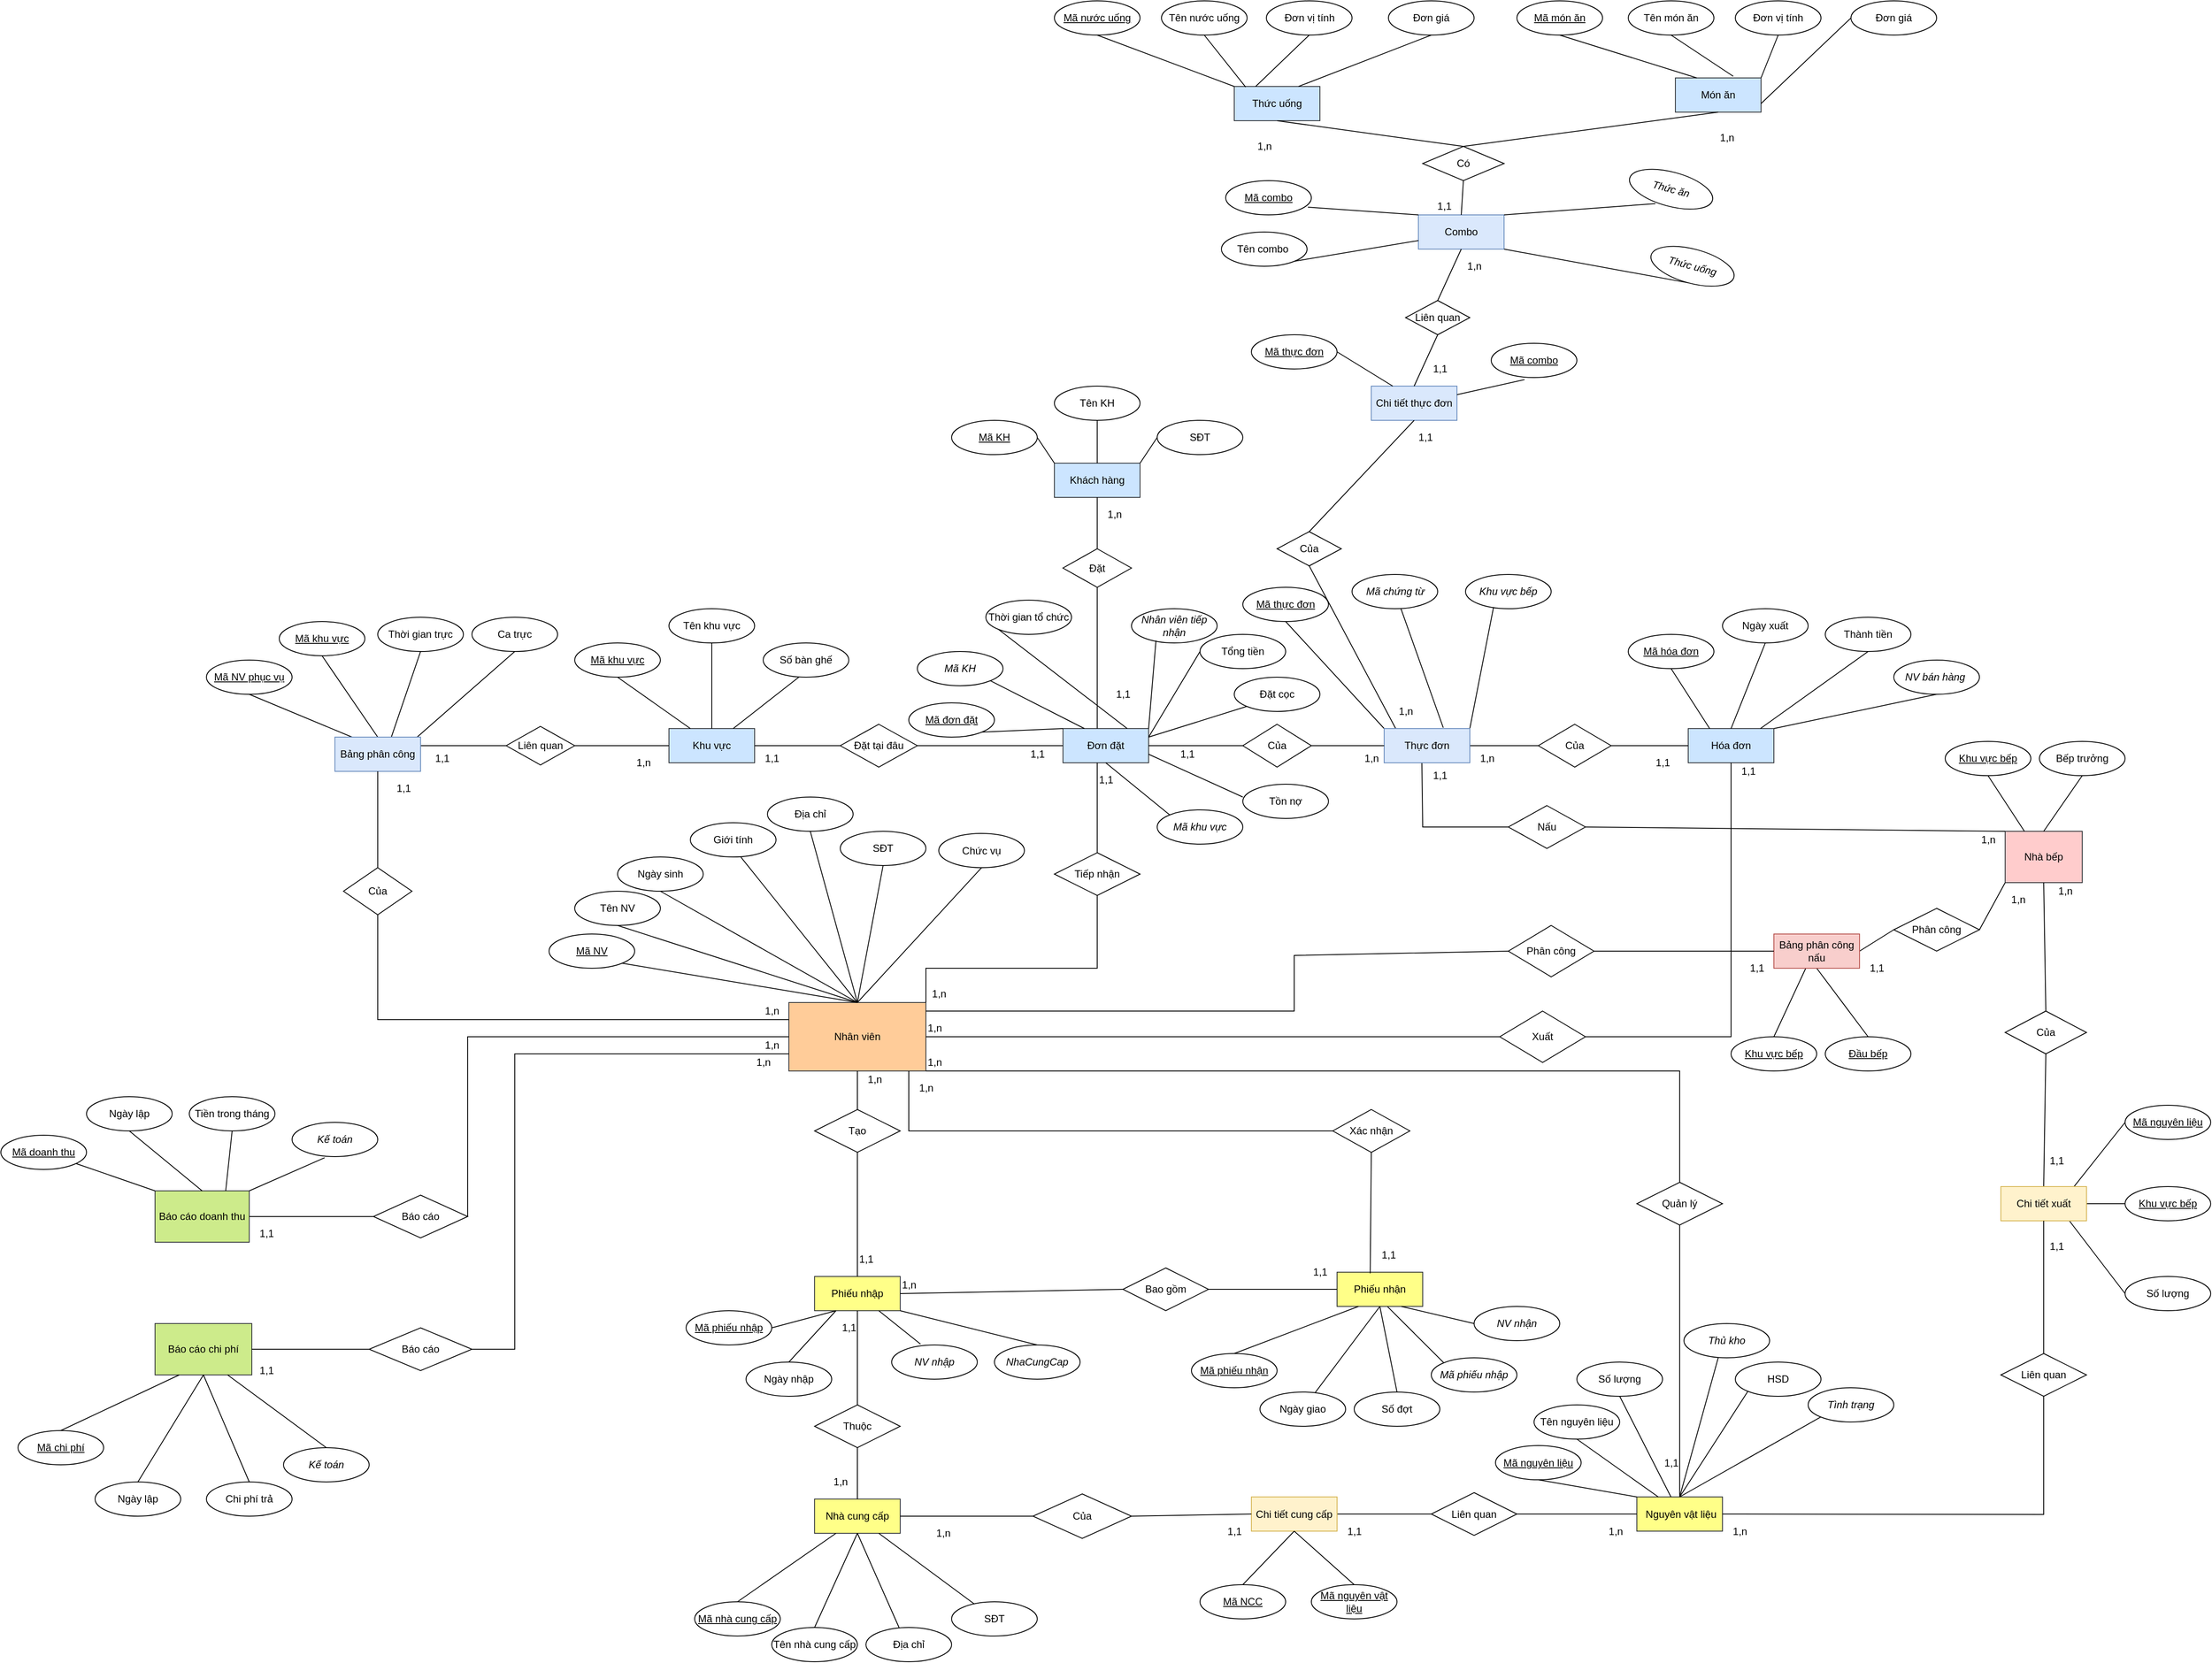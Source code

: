 <mxfile version="16.5.1" type="device"><diagram id="cqmSAdiJyVa9GBM3xy1m" name="Page-1"><mxGraphModel dx="2522" dy="1722" grid="1" gridSize="10" guides="1" tooltips="1" connect="1" arrows="1" fold="1" page="1" pageScale="1" pageWidth="827" pageHeight="1169" math="0" shadow="0"><root><mxCell id="0"/><mxCell id="1" parent="0"/><mxCell id="YaEda31mvUNkuwKgCJ0f-2" value="Món ăn" style="whiteSpace=wrap;html=1;align=center;fillColor=#cce5ff;strokeColor=#36393d;" parent="1" vertex="1"><mxGeometry x="675" y="-600" width="100" height="40" as="geometry"/></mxCell><mxCell id="YaEda31mvUNkuwKgCJ0f-3" value="Đơn đặt" style="whiteSpace=wrap;html=1;align=center;fillColor=#cce5ff;strokeColor=#36393d;" parent="1" vertex="1"><mxGeometry x="-40" y="160" width="100" height="40" as="geometry"/></mxCell><mxCell id="YaEda31mvUNkuwKgCJ0f-4" value="" style="endArrow=none;html=1;rounded=0;exitX=1;exitY=0.5;exitDx=0;exitDy=0;entryX=0;entryY=0.5;entryDx=0;entryDy=0;" parent="1" source="YaEda31mvUNkuwKgCJ0f-3" target="Gf9v6u3O1RbSEA_mVTG--3" edge="1"><mxGeometry relative="1" as="geometry"><mxPoint x="270" y="270" as="sourcePoint"/><mxPoint x="180" y="180" as="targetPoint"/></mxGeometry></mxCell><mxCell id="YaEda31mvUNkuwKgCJ0f-7" value="Khách hàng" style="whiteSpace=wrap;html=1;align=center;fillColor=#cce5ff;strokeColor=#36393d;" parent="1" vertex="1"><mxGeometry x="-50" y="-150" width="100" height="40" as="geometry"/></mxCell><mxCell id="YaEda31mvUNkuwKgCJ0f-8" value="" style="endArrow=none;html=1;rounded=0;exitX=0.5;exitY=1;exitDx=0;exitDy=0;" parent="1" source="8BE7zvyDcgenptMErgbD-20" edge="1"><mxGeometry relative="1" as="geometry"><mxPoint x="-110" y="120" as="sourcePoint"/><mxPoint y="160" as="targetPoint"/></mxGeometry></mxCell><mxCell id="YaEda31mvUNkuwKgCJ0f-12" value="Khu vực" style="whiteSpace=wrap;html=1;align=center;fillColor=#cce5ff;strokeColor=#36393d;" parent="1" vertex="1"><mxGeometry x="-500" y="160" width="100" height="40" as="geometry"/></mxCell><mxCell id="YaEda31mvUNkuwKgCJ0f-13" value="" style="endArrow=none;html=1;rounded=0;entryX=0;entryY=0.5;entryDx=0;entryDy=0;" parent="1" source="YaEda31mvUNkuwKgCJ0f-12" target="8BE7zvyDcgenptMErgbD-18" edge="1"><mxGeometry relative="1" as="geometry"><mxPoint x="-80" y="220" as="sourcePoint"/><mxPoint x="-210" y="90" as="targetPoint"/></mxGeometry></mxCell><mxCell id="YaEda31mvUNkuwKgCJ0f-14" value="Nhân viên" style="whiteSpace=wrap;html=1;align=center;fillColor=#ffcc99;strokeColor=#36393d;" parent="1" vertex="1"><mxGeometry x="-360" y="480" width="160" height="80" as="geometry"/></mxCell><mxCell id="YaEda31mvUNkuwKgCJ0f-15" value="" style="endArrow=none;html=1;rounded=0;entryX=0.5;entryY=0;entryDx=0;entryDy=0;" parent="1" target="8BE7zvyDcgenptMErgbD-7" edge="1"><mxGeometry relative="1" as="geometry"><mxPoint y="200" as="sourcePoint"/><mxPoint x="10" y="300" as="targetPoint"/></mxGeometry></mxCell><mxCell id="YaEda31mvUNkuwKgCJ0f-19" value="Hóa đơn" style="whiteSpace=wrap;html=1;align=center;fillColor=#cce5ff;strokeColor=#36393d;" parent="1" vertex="1"><mxGeometry x="690" y="160" width="100" height="40" as="geometry"/></mxCell><mxCell id="YaEda31mvUNkuwKgCJ0f-23" value="Thức uống" style="whiteSpace=wrap;html=1;align=center;fillColor=#cce5ff;strokeColor=#36393d;" parent="1" vertex="1"><mxGeometry x="160" y="-590" width="100" height="40" as="geometry"/></mxCell><mxCell id="YaEda31mvUNkuwKgCJ0f-29" value="" style="endArrow=none;html=1;rounded=0;entryX=1;entryY=1;entryDx=0;entryDy=0;exitX=0.5;exitY=0;exitDx=0;exitDy=0;" parent="1" source="lOOBgOHeL5sfBT4rgIvV-88" target="YaEda31mvUNkuwKgCJ0f-14" edge="1"><mxGeometry relative="1" as="geometry"><mxPoint x="580" y="570" as="sourcePoint"/><mxPoint x="100" y="600" as="targetPoint"/><Array as="points"><mxPoint x="680" y="560"/></Array></mxGeometry></mxCell><mxCell id="YaEda31mvUNkuwKgCJ0f-30" value="Phiếu nhập" style="whiteSpace=wrap;html=1;align=center;fillColor=#ffff88;strokeColor=#36393d;" parent="1" vertex="1"><mxGeometry x="-330" y="800" width="100" height="40" as="geometry"/></mxCell><mxCell id="YaEda31mvUNkuwKgCJ0f-31" value="" style="endArrow=none;html=1;rounded=0;entryX=0.5;entryY=0;entryDx=0;entryDy=0;exitX=0.5;exitY=1;exitDx=0;exitDy=0;" parent="1" source="8BE7zvyDcgenptMErgbD-35" target="YaEda31mvUNkuwKgCJ0f-30" edge="1"><mxGeometry relative="1" as="geometry"><mxPoint x="150" y="650" as="sourcePoint"/><mxPoint x="370" y="620" as="targetPoint"/><Array as="points"><mxPoint x="-280" y="680"/><mxPoint x="-280" y="730"/></Array></mxGeometry></mxCell><mxCell id="YaEda31mvUNkuwKgCJ0f-32" value="Nhà cung cấp" style="whiteSpace=wrap;html=1;align=center;fillColor=#ffff88;strokeColor=#36393d;" parent="1" vertex="1"><mxGeometry x="-330" y="1060" width="100" height="40" as="geometry"/></mxCell><mxCell id="YaEda31mvUNkuwKgCJ0f-34" value="Phiếu nhận" style="whiteSpace=wrap;html=1;align=center;fillColor=#ffff88;strokeColor=#36393d;" parent="1" vertex="1"><mxGeometry x="280" y="795" width="100" height="40" as="geometry"/></mxCell><mxCell id="YaEda31mvUNkuwKgCJ0f-35" value="" style="endArrow=none;html=1;rounded=0;exitX=1;exitY=0.5;exitDx=0;exitDy=0;entryX=0;entryY=0.5;entryDx=0;entryDy=0;" parent="1" source="YaEda31mvUNkuwKgCJ0f-30" target="8BE7zvyDcgenptMErgbD-39" edge="1"><mxGeometry relative="1" as="geometry"><mxPoint x="260" y="760" as="sourcePoint"/><mxPoint x="220" y="670" as="targetPoint"/></mxGeometry></mxCell><mxCell id="YaEda31mvUNkuwKgCJ0f-36" value="" style="endArrow=none;html=1;rounded=0;exitX=0.875;exitY=1;exitDx=0;exitDy=0;entryX=0;entryY=0.5;entryDx=0;entryDy=0;exitPerimeter=0;" parent="1" source="YaEda31mvUNkuwKgCJ0f-14" target="8BE7zvyDcgenptMErgbD-37" edge="1"><mxGeometry relative="1" as="geometry"><mxPoint x="300" y="600" as="sourcePoint"/><mxPoint x="300" y="590" as="targetPoint"/><Array as="points"><mxPoint x="-220" y="630"/><mxPoint x="-170" y="630"/></Array></mxGeometry></mxCell><mxCell id="YaEda31mvUNkuwKgCJ0f-37" value="&amp;nbsp;Nguyên vật liệu" style="whiteSpace=wrap;html=1;align=center;fillColor=#ffff88;strokeColor=#36393d;" parent="1" vertex="1"><mxGeometry x="630" y="1057.5" width="100" height="40" as="geometry"/></mxCell><mxCell id="YaEda31mvUNkuwKgCJ0f-38" value="" style="endArrow=none;html=1;rounded=0;exitX=1;exitY=0.5;exitDx=0;exitDy=0;entryX=0;entryY=0.5;entryDx=0;entryDy=0;" parent="1" source="YaEda31mvUNkuwKgCJ0f-32" target="s3m105zCZdJu3YqSQFKc-17" edge="1"><mxGeometry relative="1" as="geometry"><mxPoint x="60" y="1010" as="sourcePoint"/><mxPoint x="-80" y="1080" as="targetPoint"/></mxGeometry></mxCell><mxCell id="YaEda31mvUNkuwKgCJ0f-41" value="" style="endArrow=none;html=1;rounded=0;entryX=0.69;entryY=-0.025;entryDx=0;entryDy=0;entryPerimeter=0;" parent="1" source="WkCLMXtNtdWP_E2QLnCP-1" target="s3m105zCZdJu3YqSQFKc-1" edge="1"><mxGeometry relative="1" as="geometry"><mxPoint x="475" y="20" as="sourcePoint"/><mxPoint x="405" y="166.25" as="targetPoint"/></mxGeometry></mxCell><mxCell id="YaEda31mvUNkuwKgCJ0f-42" value="Báo cáo doanh thu" style="whiteSpace=wrap;html=1;align=center;fillColor=#cdeb8b;strokeColor=#36393d;" parent="1" vertex="1"><mxGeometry x="-1100" y="700" width="110" height="60" as="geometry"/></mxCell><mxCell id="YaEda31mvUNkuwKgCJ0f-44" value="Báo cáo chi phí" style="whiteSpace=wrap;html=1;align=center;fillColor=#cdeb8b;strokeColor=#36393d;" parent="1" vertex="1"><mxGeometry x="-1100" y="855" width="113" height="60" as="geometry"/></mxCell><mxCell id="YaEda31mvUNkuwKgCJ0f-52" value="" style="endArrow=none;html=1;rounded=0;entryX=0.5;entryY=0;entryDx=0;entryDy=0;exitX=0.5;exitY=1;exitDx=0;exitDy=0;" parent="1" source="Bq3RDvkOJ3EaZgxsee3z-5" target="YaEda31mvUNkuwKgCJ0f-32" edge="1"><mxGeometry relative="1" as="geometry"><mxPoint x="-380" y="1010" as="sourcePoint"/><mxPoint x="-280" y="1040" as="targetPoint"/></mxGeometry></mxCell><mxCell id="8BE7zvyDcgenptMErgbD-4" value="Nhà bếp" style="rounded=0;whiteSpace=wrap;html=1;fillColor=#ffcccc;strokeColor=#36393d;" parent="1" vertex="1"><mxGeometry x="1060" y="280" width="90" height="60" as="geometry"/></mxCell><mxCell id="8BE7zvyDcgenptMErgbD-7" value="Tiếp nhận" style="shape=rhombus;perimeter=rhombusPerimeter;whiteSpace=wrap;html=1;align=center;" parent="1" vertex="1"><mxGeometry x="-50" y="305" width="100" height="50" as="geometry"/></mxCell><mxCell id="8BE7zvyDcgenptMErgbD-9" value="Xuất" style="shape=rhombus;perimeter=rhombusPerimeter;whiteSpace=wrap;html=1;align=center;" parent="1" vertex="1"><mxGeometry x="470" y="490" width="100" height="60" as="geometry"/></mxCell><mxCell id="8BE7zvyDcgenptMErgbD-16" value="Nấu" style="shape=rhombus;perimeter=rhombusPerimeter;whiteSpace=wrap;html=1;align=center;" parent="1" vertex="1"><mxGeometry x="480" y="250" width="90" height="50" as="geometry"/></mxCell><mxCell id="8BE7zvyDcgenptMErgbD-17" value="" style="endArrow=none;html=1;rounded=0;exitX=1;exitY=0.5;exitDx=0;exitDy=0;entryX=0;entryY=0;entryDx=0;entryDy=0;" parent="1" source="8BE7zvyDcgenptMErgbD-16" target="8BE7zvyDcgenptMErgbD-4" edge="1"><mxGeometry relative="1" as="geometry"><mxPoint x="630" y="270" as="sourcePoint"/><mxPoint x="760" y="275" as="targetPoint"/></mxGeometry></mxCell><mxCell id="8BE7zvyDcgenptMErgbD-18" value="Đặt tại đâu" style="shape=rhombus;perimeter=rhombusPerimeter;whiteSpace=wrap;html=1;align=center;" parent="1" vertex="1"><mxGeometry x="-300" y="155" width="90" height="50" as="geometry"/></mxCell><mxCell id="8BE7zvyDcgenptMErgbD-19" value="" style="endArrow=none;html=1;rounded=0;exitX=1;exitY=0.5;exitDx=0;exitDy=0;entryX=0;entryY=0.5;entryDx=0;entryDy=0;" parent="1" source="8BE7zvyDcgenptMErgbD-18" target="YaEda31mvUNkuwKgCJ0f-3" edge="1"><mxGeometry relative="1" as="geometry"><mxPoint x="-160" y="220" as="sourcePoint"/><mxPoint y="220" as="targetPoint"/></mxGeometry></mxCell><mxCell id="8BE7zvyDcgenptMErgbD-20" value="Đặt" style="shape=rhombus;perimeter=rhombusPerimeter;whiteSpace=wrap;html=1;align=center;" parent="1" vertex="1"><mxGeometry x="-40" y="-50" width="80" height="45" as="geometry"/></mxCell><mxCell id="8BE7zvyDcgenptMErgbD-21" value="" style="endArrow=none;html=1;rounded=0;entryX=0.5;entryY=1;entryDx=0;entryDy=0;" parent="1" source="8BE7zvyDcgenptMErgbD-20" target="YaEda31mvUNkuwKgCJ0f-7" edge="1"><mxGeometry relative="1" as="geometry"><mxPoint x="50" y="92.5" as="sourcePoint"/><mxPoint x="210" y="92.5" as="targetPoint"/></mxGeometry></mxCell><mxCell id="8BE7zvyDcgenptMErgbD-23" value="" style="endArrow=none;html=1;rounded=0;exitX=1;exitY=0.5;exitDx=0;exitDy=0;entryX=0;entryY=0.5;entryDx=0;entryDy=0;" parent="1" source="s3m105zCZdJu3YqSQFKc-1" target="Gf9v6u3O1RbSEA_mVTG--1" edge="1"><mxGeometry relative="1" as="geometry"><mxPoint x="430" y="180" as="sourcePoint"/><mxPoint x="520" y="180" as="targetPoint"/></mxGeometry></mxCell><mxCell id="8BE7zvyDcgenptMErgbD-24" value="" style="endArrow=none;html=1;rounded=0;entryX=0.5;entryY=1;entryDx=0;entryDy=0;exitX=1;exitY=0.5;exitDx=0;exitDy=0;" parent="1" source="8BE7zvyDcgenptMErgbD-9" target="YaEda31mvUNkuwKgCJ0f-19" edge="1"><mxGeometry relative="1" as="geometry"><mxPoint x="520" y="410" as="sourcePoint"/><mxPoint x="680" y="410" as="targetPoint"/><Array as="points"><mxPoint x="740" y="520"/></Array></mxGeometry></mxCell><mxCell id="8BE7zvyDcgenptMErgbD-27" value="" style="endArrow=none;html=1;rounded=0;entryX=0.5;entryY=0;entryDx=0;entryDy=0;exitX=0.5;exitY=1;exitDx=0;exitDy=0;" parent="1" source="Gf9v6u3O1RbSEA_mVTG--18" target="s3m105zCZdJu3YqSQFKc-7" edge="1"><mxGeometry relative="1" as="geometry"><mxPoint x="1105" y="520" as="sourcePoint"/><mxPoint x="1105" y="690" as="targetPoint"/></mxGeometry></mxCell><mxCell id="8BE7zvyDcgenptMErgbD-32" value="" style="endArrow=none;html=1;rounded=0;entryX=0;entryY=0.5;entryDx=0;entryDy=0;exitX=1;exitY=0.5;exitDx=0;exitDy=0;" parent="1" source="8BE7zvyDcgenptMErgbD-49" target="YaEda31mvUNkuwKgCJ0f-14" edge="1"><mxGeometry relative="1" as="geometry"><mxPoint x="-70" y="580" as="sourcePoint"/><mxPoint x="-150" y="630" as="targetPoint"/><Array as="points"><mxPoint x="-735" y="520"/></Array></mxGeometry></mxCell><mxCell id="8BE7zvyDcgenptMErgbD-33" value="" style="endArrow=none;html=1;rounded=0;exitX=1;exitY=0.5;exitDx=0;exitDy=0;entryX=0;entryY=0.5;entryDx=0;entryDy=0;" parent="1" source="YaEda31mvUNkuwKgCJ0f-44" target="8BE7zvyDcgenptMErgbD-51" edge="1"><mxGeometry relative="1" as="geometry"><mxPoint x="-440" y="750" as="sourcePoint"/><mxPoint x="-470" y="760" as="targetPoint"/></mxGeometry></mxCell><mxCell id="8BE7zvyDcgenptMErgbD-35" value="Tạo" style="shape=rhombus;perimeter=rhombusPerimeter;whiteSpace=wrap;html=1;align=center;" parent="1" vertex="1"><mxGeometry x="-330" y="605" width="100" height="50" as="geometry"/></mxCell><mxCell id="8BE7zvyDcgenptMErgbD-36" value="" style="endArrow=none;html=1;rounded=0;entryX=0.5;entryY=1;entryDx=0;entryDy=0;exitX=0.5;exitY=0;exitDx=0;exitDy=0;" parent="1" source="8BE7zvyDcgenptMErgbD-35" target="YaEda31mvUNkuwKgCJ0f-14" edge="1"><mxGeometry relative="1" as="geometry"><mxPoint x="-270" y="610" as="sourcePoint"/><mxPoint x="380" y="630" as="targetPoint"/></mxGeometry></mxCell><mxCell id="8BE7zvyDcgenptMErgbD-37" value="Xác nhận" style="shape=rhombus;perimeter=rhombusPerimeter;whiteSpace=wrap;html=1;align=center;" parent="1" vertex="1"><mxGeometry x="275" y="605" width="90" height="50" as="geometry"/></mxCell><mxCell id="8BE7zvyDcgenptMErgbD-38" value="" style="endArrow=none;html=1;rounded=0;exitX=0.5;exitY=1;exitDx=0;exitDy=0;entryX=0.387;entryY=0.033;entryDx=0;entryDy=0;entryPerimeter=0;" parent="1" source="8BE7zvyDcgenptMErgbD-37" target="YaEda31mvUNkuwKgCJ0f-34" edge="1"><mxGeometry relative="1" as="geometry"><mxPoint x="310" y="670" as="sourcePoint"/><mxPoint x="325" y="720" as="targetPoint"/></mxGeometry></mxCell><mxCell id="8BE7zvyDcgenptMErgbD-39" value="Bao gồm" style="shape=rhombus;perimeter=rhombusPerimeter;whiteSpace=wrap;html=1;align=center;" parent="1" vertex="1"><mxGeometry x="30" y="790" width="100" height="50" as="geometry"/></mxCell><mxCell id="8BE7zvyDcgenptMErgbD-40" value="" style="endArrow=none;html=1;rounded=0;exitX=1;exitY=0.5;exitDx=0;exitDy=0;entryX=0;entryY=0.5;entryDx=0;entryDy=0;" parent="1" source="8BE7zvyDcgenptMErgbD-39" target="YaEda31mvUNkuwKgCJ0f-34" edge="1"><mxGeometry relative="1" as="geometry"><mxPoint x="290" y="865" as="sourcePoint"/><mxPoint x="450" y="865" as="targetPoint"/></mxGeometry></mxCell><mxCell id="8BE7zvyDcgenptMErgbD-49" value="Báo cáo" style="shape=rhombus;perimeter=rhombusPerimeter;whiteSpace=wrap;html=1;align=center;" parent="1" vertex="1"><mxGeometry x="-845" y="705" width="110" height="50" as="geometry"/></mxCell><mxCell id="8BE7zvyDcgenptMErgbD-50" value="" style="endArrow=none;html=1;rounded=0;exitX=1;exitY=0.5;exitDx=0;exitDy=0;entryX=0;entryY=0.5;entryDx=0;entryDy=0;" parent="1" source="YaEda31mvUNkuwKgCJ0f-42" target="8BE7zvyDcgenptMErgbD-49" edge="1"><mxGeometry relative="1" as="geometry"><mxPoint x="-590" y="640" as="sourcePoint"/><mxPoint x="-430" y="640" as="targetPoint"/></mxGeometry></mxCell><mxCell id="8BE7zvyDcgenptMErgbD-51" value="Báo cáo" style="shape=rhombus;perimeter=rhombusPerimeter;whiteSpace=wrap;html=1;align=center;" parent="1" vertex="1"><mxGeometry x="-850" y="860" width="120" height="50" as="geometry"/></mxCell><mxCell id="8BE7zvyDcgenptMErgbD-52" value="" style="endArrow=none;html=1;rounded=0;exitX=1;exitY=0.5;exitDx=0;exitDy=0;entryX=0;entryY=0.75;entryDx=0;entryDy=0;" parent="1" source="8BE7zvyDcgenptMErgbD-51" target="YaEda31mvUNkuwKgCJ0f-14" edge="1"><mxGeometry relative="1" as="geometry"><mxPoint x="-130" y="750" as="sourcePoint"/><mxPoint x="30" y="750" as="targetPoint"/><Array as="points"><mxPoint x="-680" y="885"/><mxPoint x="-680" y="540"/></Array></mxGeometry></mxCell><mxCell id="8BE7zvyDcgenptMErgbD-53" value="&lt;u&gt;Mã KH&lt;/u&gt;" style="ellipse;whiteSpace=wrap;html=1;align=center;" parent="1" vertex="1"><mxGeometry x="-170" y="-200" width="100" height="40" as="geometry"/></mxCell><mxCell id="8BE7zvyDcgenptMErgbD-54" value="" style="endArrow=none;html=1;rounded=0;entryX=0;entryY=0;entryDx=0;entryDy=0;exitX=1;exitY=0.5;exitDx=0;exitDy=0;" parent="1" source="8BE7zvyDcgenptMErgbD-53" target="YaEda31mvUNkuwKgCJ0f-7" edge="1"><mxGeometry relative="1" as="geometry"><mxPoint x="-110" y="-160" as="sourcePoint"/><mxPoint x="30" y="-150" as="targetPoint"/></mxGeometry></mxCell><mxCell id="8BE7zvyDcgenptMErgbD-55" value="Tên KH" style="ellipse;whiteSpace=wrap;html=1;align=center;" parent="1" vertex="1"><mxGeometry x="-50" y="-240" width="100" height="40" as="geometry"/></mxCell><mxCell id="8BE7zvyDcgenptMErgbD-56" value="SĐT" style="ellipse;whiteSpace=wrap;html=1;align=center;" parent="1" vertex="1"><mxGeometry x="70" y="-200" width="100" height="40" as="geometry"/></mxCell><mxCell id="8BE7zvyDcgenptMErgbD-57" value="" style="endArrow=none;html=1;rounded=0;exitX=0.5;exitY=1;exitDx=0;exitDy=0;entryX=0.5;entryY=0;entryDx=0;entryDy=0;" parent="1" source="8BE7zvyDcgenptMErgbD-55" target="YaEda31mvUNkuwKgCJ0f-7" edge="1"><mxGeometry relative="1" as="geometry"><mxPoint y="-150" as="sourcePoint"/><mxPoint x="160" y="-150" as="targetPoint"/></mxGeometry></mxCell><mxCell id="8BE7zvyDcgenptMErgbD-58" value="" style="endArrow=none;html=1;rounded=0;exitX=1;exitY=0;exitDx=0;exitDy=0;entryX=0;entryY=0.5;entryDx=0;entryDy=0;" parent="1" source="YaEda31mvUNkuwKgCJ0f-7" target="8BE7zvyDcgenptMErgbD-56" edge="1"><mxGeometry relative="1" as="geometry"><mxPoint x="60" y="-130" as="sourcePoint"/><mxPoint x="220" y="-130" as="targetPoint"/></mxGeometry></mxCell><mxCell id="8BE7zvyDcgenptMErgbD-60" value="&lt;i&gt;Mã KH&lt;/i&gt;" style="ellipse;whiteSpace=wrap;html=1;align=center;" parent="1" vertex="1"><mxGeometry x="-210" y="70" width="100" height="40" as="geometry"/></mxCell><mxCell id="8BE7zvyDcgenptMErgbD-61" value="&lt;i&gt;Mã khu vực&lt;/i&gt;" style="ellipse;whiteSpace=wrap;html=1;align=center;" parent="1" vertex="1"><mxGeometry x="70" y="255" width="100" height="40" as="geometry"/></mxCell><mxCell id="8BE7zvyDcgenptMErgbD-63" value="Thời gian tổ chức" style="ellipse;whiteSpace=wrap;html=1;align=center;" parent="1" vertex="1"><mxGeometry x="-130" y="10" width="100" height="40" as="geometry"/></mxCell><mxCell id="8BE7zvyDcgenptMErgbD-64" value="" style="endArrow=none;html=1;rounded=0;exitX=1;exitY=1;exitDx=0;exitDy=0;entryX=0;entryY=0;entryDx=0;entryDy=0;" parent="1" source="lOOBgOHeL5sfBT4rgIvV-18" target="YaEda31mvUNkuwKgCJ0f-3" edge="1"><mxGeometry relative="1" as="geometry"><mxPoint x="-120.0" y="120.0" as="sourcePoint"/><mxPoint x="60" y="130" as="targetPoint"/></mxGeometry></mxCell><mxCell id="8BE7zvyDcgenptMErgbD-65" value="" style="endArrow=none;html=1;rounded=0;exitX=1;exitY=1;exitDx=0;exitDy=0;entryX=0.25;entryY=0;entryDx=0;entryDy=0;" parent="1" source="8BE7zvyDcgenptMErgbD-60" target="YaEda31mvUNkuwKgCJ0f-3" edge="1"><mxGeometry relative="1" as="geometry"><mxPoint x="-60" y="100" as="sourcePoint"/><mxPoint x="100" y="100" as="targetPoint"/></mxGeometry></mxCell><mxCell id="8BE7zvyDcgenptMErgbD-67" value="" style="endArrow=none;html=1;rounded=0;exitX=0.75;exitY=0;exitDx=0;exitDy=0;entryX=0;entryY=1;entryDx=0;entryDy=0;" parent="1" source="YaEda31mvUNkuwKgCJ0f-3" target="8BE7zvyDcgenptMErgbD-63" edge="1"><mxGeometry relative="1" as="geometry"><mxPoint x="50" y="140" as="sourcePoint"/><mxPoint x="210" y="140" as="targetPoint"/></mxGeometry></mxCell><mxCell id="8BE7zvyDcgenptMErgbD-68" value="" style="endArrow=none;html=1;rounded=0;exitX=0;exitY=0;exitDx=0;exitDy=0;entryX=0.5;entryY=1;entryDx=0;entryDy=0;" parent="1" source="8BE7zvyDcgenptMErgbD-61" target="YaEda31mvUNkuwKgCJ0f-3" edge="1"><mxGeometry relative="1" as="geometry"><mxPoint x="-130" y="280" as="sourcePoint"/><mxPoint x="30" y="280" as="targetPoint"/></mxGeometry></mxCell><mxCell id="8BE7zvyDcgenptMErgbD-70" value="Mã khu vực" style="ellipse;whiteSpace=wrap;html=1;align=center;fontStyle=4;" parent="1" vertex="1"><mxGeometry x="-610" y="60" width="100" height="40" as="geometry"/></mxCell><mxCell id="8BE7zvyDcgenptMErgbD-71" value="" style="endArrow=none;html=1;rounded=0;exitX=0.5;exitY=1;exitDx=0;exitDy=0;entryX=0.25;entryY=0;entryDx=0;entryDy=0;" parent="1" source="8BE7zvyDcgenptMErgbD-70" target="YaEda31mvUNkuwKgCJ0f-12" edge="1"><mxGeometry relative="1" as="geometry"><mxPoint x="-570" y="110" as="sourcePoint"/><mxPoint x="-410" y="110" as="targetPoint"/></mxGeometry></mxCell><mxCell id="8BE7zvyDcgenptMErgbD-72" value="Tên khu vực" style="ellipse;whiteSpace=wrap;html=1;align=center;" parent="1" vertex="1"><mxGeometry x="-500" y="20" width="100" height="40" as="geometry"/></mxCell><mxCell id="8BE7zvyDcgenptMErgbD-73" value="" style="endArrow=none;html=1;rounded=0;exitX=0.5;exitY=1;exitDx=0;exitDy=0;entryX=0.5;entryY=0;entryDx=0;entryDy=0;" parent="1" source="8BE7zvyDcgenptMErgbD-72" target="YaEda31mvUNkuwKgCJ0f-12" edge="1"><mxGeometry relative="1" as="geometry"><mxPoint x="-460" y="80" as="sourcePoint"/><mxPoint x="-300" y="80" as="targetPoint"/></mxGeometry></mxCell><mxCell id="8BE7zvyDcgenptMErgbD-74" value="Số bàn ghế" style="ellipse;whiteSpace=wrap;html=1;align=center;" parent="1" vertex="1"><mxGeometry x="-390" y="60" width="100" height="40" as="geometry"/></mxCell><mxCell id="8BE7zvyDcgenptMErgbD-75" value="" style="endArrow=none;html=1;rounded=0;exitX=0.75;exitY=0;exitDx=0;exitDy=0;entryX=0.419;entryY=0.993;entryDx=0;entryDy=0;entryPerimeter=0;" parent="1" source="YaEda31mvUNkuwKgCJ0f-12" target="8BE7zvyDcgenptMErgbD-74" edge="1"><mxGeometry relative="1" as="geometry"><mxPoint x="-380" y="100" as="sourcePoint"/><mxPoint x="-220" y="100" as="targetPoint"/></mxGeometry></mxCell><mxCell id="8BE7zvyDcgenptMErgbD-78" value="Mã thực đơn" style="ellipse;whiteSpace=wrap;html=1;align=center;fontStyle=4;" parent="1" vertex="1"><mxGeometry x="170" y="-5" width="100" height="40" as="geometry"/></mxCell><mxCell id="8BE7zvyDcgenptMErgbD-79" value="" style="endArrow=none;html=1;rounded=0;exitX=0.5;exitY=1;exitDx=0;exitDy=0;entryX=0;entryY=0;entryDx=0;entryDy=0;" parent="1" source="8BE7zvyDcgenptMErgbD-78" target="s3m105zCZdJu3YqSQFKc-1" edge="1"><mxGeometry relative="1" as="geometry"><mxPoint x="290" y="90" as="sourcePoint"/><mxPoint x="347" y="168.01" as="targetPoint"/></mxGeometry></mxCell><mxCell id="lOOBgOHeL5sfBT4rgIvV-1" value="" style="endArrow=none;html=1;rounded=0;entryX=0;entryY=0.5;entryDx=0;entryDy=0;exitX=0.44;exitY=0.975;exitDx=0;exitDy=0;exitPerimeter=0;" parent="1" source="s3m105zCZdJu3YqSQFKc-1" target="8BE7zvyDcgenptMErgbD-16" edge="1"><mxGeometry width="50" height="50" relative="1" as="geometry"><mxPoint x="380" y="190" as="sourcePoint"/><mxPoint x="420" y="250" as="targetPoint"/><Array as="points"><mxPoint x="380" y="275"/></Array></mxGeometry></mxCell><mxCell id="lOOBgOHeL5sfBT4rgIvV-5" value="Ngày xuất" style="ellipse;whiteSpace=wrap;html=1;align=center;" parent="1" vertex="1"><mxGeometry x="730" y="20" width="100" height="40" as="geometry"/></mxCell><mxCell id="lOOBgOHeL5sfBT4rgIvV-6" value="Mã hóa đơn" style="ellipse;whiteSpace=wrap;html=1;align=center;fontStyle=4;" parent="1" vertex="1"><mxGeometry x="620" y="50" width="100" height="40" as="geometry"/></mxCell><mxCell id="lOOBgOHeL5sfBT4rgIvV-7" value="&lt;i&gt;NV bán hàng&amp;nbsp;&lt;/i&gt;" style="ellipse;whiteSpace=wrap;html=1;align=center;" parent="1" vertex="1"><mxGeometry x="930" y="80" width="100" height="40" as="geometry"/></mxCell><mxCell id="lOOBgOHeL5sfBT4rgIvV-8" value="&lt;i&gt;Nhân viên tiếp nhận&lt;/i&gt;" style="ellipse;whiteSpace=wrap;html=1;align=center;" parent="1" vertex="1"><mxGeometry x="40" y="20" width="100" height="40" as="geometry"/></mxCell><mxCell id="lOOBgOHeL5sfBT4rgIvV-9" value="" style="endArrow=none;html=1;rounded=0;exitX=1;exitY=0;exitDx=0;exitDy=0;entryX=0.286;entryY=0.929;entryDx=0;entryDy=0;entryPerimeter=0;" parent="1" source="YaEda31mvUNkuwKgCJ0f-3" target="lOOBgOHeL5sfBT4rgIvV-8" edge="1"><mxGeometry relative="1" as="geometry"><mxPoint x="30" y="250" as="sourcePoint"/><mxPoint x="100" y="230" as="targetPoint"/></mxGeometry></mxCell><mxCell id="lOOBgOHeL5sfBT4rgIvV-10" value="1,1" style="text;html=1;align=center;verticalAlign=middle;resizable=0;points=[];autosize=1;strokeColor=none;fillColor=none;" parent="1" vertex="1"><mxGeometry x="-395" y="185" width="30" height="20" as="geometry"/></mxCell><mxCell id="lOOBgOHeL5sfBT4rgIvV-11" value="1,1" style="text;html=1;align=center;verticalAlign=middle;resizable=0;points=[];autosize=1;strokeColor=none;fillColor=none;" parent="1" vertex="1"><mxGeometry x="-85" y="180" width="30" height="20" as="geometry"/></mxCell><mxCell id="lOOBgOHeL5sfBT4rgIvV-12" value="1,1" style="text;html=1;align=center;verticalAlign=middle;resizable=0;points=[];autosize=1;strokeColor=none;fillColor=none;" parent="1" vertex="1"><mxGeometry x="90" y="180" width="30" height="20" as="geometry"/></mxCell><mxCell id="lOOBgOHeL5sfBT4rgIvV-13" value="1,n" style="text;html=1;align=center;verticalAlign=middle;resizable=0;points=[];autosize=1;strokeColor=none;fillColor=none;" parent="1" vertex="1"><mxGeometry x="305" y="185" width="30" height="20" as="geometry"/></mxCell><mxCell id="lOOBgOHeL5sfBT4rgIvV-14" value="1,1" style="text;html=1;align=center;verticalAlign=middle;resizable=0;points=[];autosize=1;strokeColor=none;fillColor=none;" parent="1" vertex="1"><mxGeometry x="367.5" y="-190" width="30" height="20" as="geometry"/></mxCell><mxCell id="lOOBgOHeL5sfBT4rgIvV-16" value="1,n" style="text;html=1;align=center;verticalAlign=middle;resizable=0;points=[];autosize=1;strokeColor=none;fillColor=none;" parent="1" vertex="1"><mxGeometry x="180" y="-530" width="30" height="20" as="geometry"/></mxCell><mxCell id="lOOBgOHeL5sfBT4rgIvV-17" value="1,n" style="text;html=1;align=center;verticalAlign=middle;resizable=0;points=[];autosize=1;strokeColor=none;fillColor=none;" parent="1" vertex="1"><mxGeometry x="720" y="-540" width="30" height="20" as="geometry"/></mxCell><mxCell id="lOOBgOHeL5sfBT4rgIvV-18" value="Mã đơn đặt" style="ellipse;whiteSpace=wrap;html=1;align=center;fontStyle=4;" parent="1" vertex="1"><mxGeometry x="-220" y="130" width="100" height="40" as="geometry"/></mxCell><mxCell id="lOOBgOHeL5sfBT4rgIvV-19" value="1,n" style="text;html=1;align=center;verticalAlign=middle;resizable=0;points=[];autosize=1;strokeColor=none;fillColor=none;" parent="1" vertex="1"><mxGeometry x="440" y="185" width="30" height="20" as="geometry"/></mxCell><mxCell id="lOOBgOHeL5sfBT4rgIvV-20" value="1,1" style="text;html=1;align=center;verticalAlign=middle;resizable=0;points=[];autosize=1;strokeColor=none;fillColor=none;" parent="1" vertex="1"><mxGeometry x="645" y="190" width="30" height="20" as="geometry"/></mxCell><mxCell id="lOOBgOHeL5sfBT4rgIvV-22" value="" style="endArrow=none;html=1;rounded=0;exitX=0.5;exitY=1;exitDx=0;exitDy=0;entryX=0.25;entryY=0;entryDx=0;entryDy=0;" parent="1" source="lOOBgOHeL5sfBT4rgIvV-6" target="YaEda31mvUNkuwKgCJ0f-19" edge="1"><mxGeometry relative="1" as="geometry"><mxPoint x="790" y="110" as="sourcePoint"/><mxPoint x="950" y="110" as="targetPoint"/></mxGeometry></mxCell><mxCell id="lOOBgOHeL5sfBT4rgIvV-23" value="" style="endArrow=none;html=1;rounded=0;exitX=0.5;exitY=1;exitDx=0;exitDy=0;entryX=0.5;entryY=0;entryDx=0;entryDy=0;" parent="1" source="lOOBgOHeL5sfBT4rgIvV-5" target="YaEda31mvUNkuwKgCJ0f-19" edge="1"><mxGeometry relative="1" as="geometry"><mxPoint x="800" y="110" as="sourcePoint"/><mxPoint x="960" y="110" as="targetPoint"/></mxGeometry></mxCell><mxCell id="lOOBgOHeL5sfBT4rgIvV-24" value="" style="endArrow=none;html=1;rounded=0;entryX=0.5;entryY=1;entryDx=0;entryDy=0;" parent="1" target="lOOBgOHeL5sfBT4rgIvV-7" edge="1"><mxGeometry relative="1" as="geometry"><mxPoint x="790" y="160" as="sourcePoint"/><mxPoint x="1020" y="110" as="targetPoint"/></mxGeometry></mxCell><mxCell id="lOOBgOHeL5sfBT4rgIvV-25" value="Thành tiền" style="ellipse;whiteSpace=wrap;html=1;align=center;" parent="1" vertex="1"><mxGeometry x="850" y="30" width="100" height="40" as="geometry"/></mxCell><mxCell id="lOOBgOHeL5sfBT4rgIvV-26" value="" style="endArrow=none;html=1;rounded=0;exitX=0.843;exitY=0;exitDx=0;exitDy=0;exitPerimeter=0;entryX=0.5;entryY=1;entryDx=0;entryDy=0;" parent="1" source="YaEda31mvUNkuwKgCJ0f-19" target="lOOBgOHeL5sfBT4rgIvV-25" edge="1"><mxGeometry relative="1" as="geometry"><mxPoint x="920" y="40" as="sourcePoint"/><mxPoint x="1080" y="40" as="targetPoint"/></mxGeometry></mxCell><mxCell id="lOOBgOHeL5sfBT4rgIvV-27" value="Mã nước uống" style="ellipse;whiteSpace=wrap;html=1;align=center;fontStyle=4;" parent="1" vertex="1"><mxGeometry x="-50" y="-690" width="100" height="40" as="geometry"/></mxCell><mxCell id="lOOBgOHeL5sfBT4rgIvV-28" value="Tên nước uống" style="ellipse;whiteSpace=wrap;html=1;align=center;" parent="1" vertex="1"><mxGeometry x="75" y="-690" width="100" height="40" as="geometry"/></mxCell><mxCell id="lOOBgOHeL5sfBT4rgIvV-29" value="Đơn vị tính" style="ellipse;whiteSpace=wrap;html=1;align=center;" parent="1" vertex="1"><mxGeometry x="197.5" y="-690" width="100" height="40" as="geometry"/></mxCell><mxCell id="lOOBgOHeL5sfBT4rgIvV-30" value="Đơn giá" style="ellipse;whiteSpace=wrap;html=1;align=center;" parent="1" vertex="1"><mxGeometry x="340" y="-690" width="100" height="40" as="geometry"/></mxCell><mxCell id="lOOBgOHeL5sfBT4rgIvV-31" value="" style="endArrow=none;html=1;rounded=0;exitX=0.5;exitY=1;exitDx=0;exitDy=0;entryX=0;entryY=0;entryDx=0;entryDy=0;" parent="1" source="lOOBgOHeL5sfBT4rgIvV-27" target="YaEda31mvUNkuwKgCJ0f-23" edge="1"><mxGeometry relative="1" as="geometry"><mxPoint x="320" y="-120" as="sourcePoint"/><mxPoint x="480" y="-120" as="targetPoint"/></mxGeometry></mxCell><mxCell id="lOOBgOHeL5sfBT4rgIvV-32" value="" style="endArrow=none;html=1;rounded=0;exitX=0.5;exitY=1;exitDx=0;exitDy=0;entryX=0.133;entryY=0.017;entryDx=0;entryDy=0;entryPerimeter=0;" parent="1" source="lOOBgOHeL5sfBT4rgIvV-28" target="YaEda31mvUNkuwKgCJ0f-23" edge="1"><mxGeometry relative="1" as="geometry"><mxPoint x="410" y="-170" as="sourcePoint"/><mxPoint x="570" y="-170" as="targetPoint"/></mxGeometry></mxCell><mxCell id="lOOBgOHeL5sfBT4rgIvV-33" value="" style="endArrow=none;html=1;rounded=0;exitX=0.5;exitY=1;exitDx=0;exitDy=0;entryX=0.25;entryY=0;entryDx=0;entryDy=0;" parent="1" source="lOOBgOHeL5sfBT4rgIvV-29" target="YaEda31mvUNkuwKgCJ0f-23" edge="1"><mxGeometry relative="1" as="geometry"><mxPoint x="460" y="-180" as="sourcePoint"/><mxPoint x="620" y="-180" as="targetPoint"/></mxGeometry></mxCell><mxCell id="lOOBgOHeL5sfBT4rgIvV-34" value="" style="endArrow=none;html=1;rounded=0;entryX=0.5;entryY=1;entryDx=0;entryDy=0;exitX=0.75;exitY=0;exitDx=0;exitDy=0;" parent="1" source="YaEda31mvUNkuwKgCJ0f-23" target="lOOBgOHeL5sfBT4rgIvV-30" edge="1"><mxGeometry relative="1" as="geometry"><mxPoint x="530" y="-120" as="sourcePoint"/><mxPoint x="740" y="-150" as="targetPoint"/></mxGeometry></mxCell><mxCell id="lOOBgOHeL5sfBT4rgIvV-35" value="Mã món ăn" style="ellipse;whiteSpace=wrap;html=1;align=center;fontStyle=4;" parent="1" vertex="1"><mxGeometry x="490" y="-690" width="100" height="40" as="geometry"/></mxCell><mxCell id="lOOBgOHeL5sfBT4rgIvV-36" value="Tên món ăn" style="ellipse;whiteSpace=wrap;html=1;align=center;" parent="1" vertex="1"><mxGeometry x="620" y="-690" width="100" height="40" as="geometry"/></mxCell><mxCell id="lOOBgOHeL5sfBT4rgIvV-37" value="Đơn vị tính" style="ellipse;whiteSpace=wrap;html=1;align=center;" parent="1" vertex="1"><mxGeometry x="745" y="-690" width="100" height="40" as="geometry"/></mxCell><mxCell id="lOOBgOHeL5sfBT4rgIvV-38" value="Đơn giá" style="ellipse;whiteSpace=wrap;html=1;align=center;" parent="1" vertex="1"><mxGeometry x="880" y="-690" width="100" height="40" as="geometry"/></mxCell><mxCell id="lOOBgOHeL5sfBT4rgIvV-39" value="" style="endArrow=none;html=1;rounded=0;exitX=0.5;exitY=1;exitDx=0;exitDy=0;entryX=0.25;entryY=0;entryDx=0;entryDy=0;" parent="1" source="lOOBgOHeL5sfBT4rgIvV-35" target="YaEda31mvUNkuwKgCJ0f-2" edge="1"><mxGeometry relative="1" as="geometry"><mxPoint x="660" y="-180" as="sourcePoint"/><mxPoint x="720" y="-100" as="targetPoint"/></mxGeometry></mxCell><mxCell id="lOOBgOHeL5sfBT4rgIvV-40" value="" style="endArrow=none;html=1;rounded=0;exitX=0.676;exitY=-0.047;exitDx=0;exitDy=0;exitPerimeter=0;entryX=0.5;entryY=1;entryDx=0;entryDy=0;" parent="1" source="YaEda31mvUNkuwKgCJ0f-2" target="lOOBgOHeL5sfBT4rgIvV-36" edge="1"><mxGeometry relative="1" as="geometry"><mxPoint x="720" y="-180" as="sourcePoint"/><mxPoint x="880" y="-180" as="targetPoint"/></mxGeometry></mxCell><mxCell id="lOOBgOHeL5sfBT4rgIvV-41" value="" style="endArrow=none;html=1;rounded=0;entryX=0.5;entryY=1;entryDx=0;entryDy=0;exitX=1;exitY=0;exitDx=0;exitDy=0;" parent="1" source="YaEda31mvUNkuwKgCJ0f-2" target="lOOBgOHeL5sfBT4rgIvV-37" edge="1"><mxGeometry relative="1" as="geometry"><mxPoint x="770" y="-110" as="sourcePoint"/><mxPoint x="940" y="-170" as="targetPoint"/></mxGeometry></mxCell><mxCell id="lOOBgOHeL5sfBT4rgIvV-42" value="" style="endArrow=none;html=1;rounded=0;exitX=1;exitY=0.75;exitDx=0;exitDy=0;entryX=0;entryY=0.5;entryDx=0;entryDy=0;" parent="1" source="YaEda31mvUNkuwKgCJ0f-2" target="lOOBgOHeL5sfBT4rgIvV-38" edge="1"><mxGeometry relative="1" as="geometry"><mxPoint x="850" y="-150" as="sourcePoint"/><mxPoint x="1010" y="-150" as="targetPoint"/></mxGeometry></mxCell><mxCell id="lOOBgOHeL5sfBT4rgIvV-47" value="Mã NV phục vụ" style="ellipse;whiteSpace=wrap;html=1;align=center;fontStyle=4;" parent="1" vertex="1"><mxGeometry x="-1040" y="80" width="100" height="40" as="geometry"/></mxCell><mxCell id="lOOBgOHeL5sfBT4rgIvV-48" value="Mã khu vực" style="ellipse;whiteSpace=wrap;html=1;align=center;fontStyle=4;" parent="1" vertex="1"><mxGeometry x="-955" y="35" width="100" height="40" as="geometry"/></mxCell><mxCell id="lOOBgOHeL5sfBT4rgIvV-49" value="Thời gian trực" style="ellipse;whiteSpace=wrap;html=1;align=center;" parent="1" vertex="1"><mxGeometry x="-840" y="30" width="100" height="40" as="geometry"/></mxCell><mxCell id="lOOBgOHeL5sfBT4rgIvV-55" value="Mã NV" style="ellipse;whiteSpace=wrap;html=1;align=center;fontStyle=4;" parent="1" vertex="1"><mxGeometry x="-640" y="400" width="100" height="40" as="geometry"/></mxCell><mxCell id="lOOBgOHeL5sfBT4rgIvV-57" value="Tên NV" style="ellipse;whiteSpace=wrap;html=1;align=center;" parent="1" vertex="1"><mxGeometry x="-610" y="350" width="100" height="40" as="geometry"/></mxCell><mxCell id="lOOBgOHeL5sfBT4rgIvV-59" value="" style="endArrow=none;html=1;rounded=0;exitX=1;exitY=0.5;exitDx=0;exitDy=0;entryX=0;entryY=0.5;entryDx=0;entryDy=0;" parent="1" source="YaEda31mvUNkuwKgCJ0f-14" target="8BE7zvyDcgenptMErgbD-9" edge="1"><mxGeometry relative="1" as="geometry"><mxPoint x="270" y="430" as="sourcePoint"/><mxPoint x="430" y="430" as="targetPoint"/><Array as="points"/></mxGeometry></mxCell><mxCell id="lOOBgOHeL5sfBT4rgIvV-60" value="" style="endArrow=none;html=1;rounded=0;entryX=0;entryY=0.5;entryDx=0;entryDy=0;" parent="1" target="s3m105zCZdJu3YqSQFKc-21" edge="1"><mxGeometry relative="1" as="geometry"><mxPoint x="-200" y="490" as="sourcePoint"/><mxPoint x="480" y="420" as="targetPoint"/><Array as="points"><mxPoint x="230" y="490"/><mxPoint x="230" y="425"/></Array></mxGeometry></mxCell><mxCell id="lOOBgOHeL5sfBT4rgIvV-61" value="Ngày sinh" style="ellipse;whiteSpace=wrap;html=1;align=center;" parent="1" vertex="1"><mxGeometry x="-560" y="310" width="100" height="40" as="geometry"/></mxCell><mxCell id="lOOBgOHeL5sfBT4rgIvV-62" value="Giới tính" style="ellipse;whiteSpace=wrap;html=1;align=center;" parent="1" vertex="1"><mxGeometry x="-475" y="270" width="100" height="40" as="geometry"/></mxCell><mxCell id="lOOBgOHeL5sfBT4rgIvV-63" value="Địa chỉ" style="ellipse;whiteSpace=wrap;html=1;align=center;" parent="1" vertex="1"><mxGeometry x="-385" y="240" width="100" height="40" as="geometry"/></mxCell><mxCell id="lOOBgOHeL5sfBT4rgIvV-64" value="SĐT" style="ellipse;whiteSpace=wrap;html=1;align=center;" parent="1" vertex="1"><mxGeometry x="-300" y="280" width="100" height="40" as="geometry"/></mxCell><mxCell id="lOOBgOHeL5sfBT4rgIvV-70" value="" style="endArrow=none;html=1;rounded=0;exitX=1;exitY=0.5;exitDx=0;exitDy=0;entryX=0.5;entryY=1;entryDx=0;entryDy=0;" parent="1" source="YaEda31mvUNkuwKgCJ0f-37" target="Gf9v6u3O1RbSEA_mVTG--15" edge="1"><mxGeometry relative="1" as="geometry"><mxPoint x="830" y="960" as="sourcePoint"/><mxPoint x="1105" y="960" as="targetPoint"/><Array as="points"><mxPoint x="1105" y="1078"/><mxPoint x="1105" y="980"/></Array></mxGeometry></mxCell><mxCell id="lOOBgOHeL5sfBT4rgIvV-71" value="" style="endArrow=none;html=1;rounded=0;exitX=1;exitY=0.5;exitDx=0;exitDy=0;entryX=0;entryY=0.5;entryDx=0;entryDy=0;" parent="1" source="s3m105zCZdJu3YqSQFKc-8" target="s3m105zCZdJu3YqSQFKc-23" edge="1"><mxGeometry relative="1" as="geometry"><mxPoint x="960" y="425" as="sourcePoint"/><mxPoint x="940" y="360" as="targetPoint"/></mxGeometry></mxCell><mxCell id="lOOBgOHeL5sfBT4rgIvV-72" value="Khu vực bếp" style="ellipse;whiteSpace=wrap;html=1;align=center;fontStyle=4;" parent="1" vertex="1"><mxGeometry x="990" y="175" width="100" height="40" as="geometry"/></mxCell><mxCell id="lOOBgOHeL5sfBT4rgIvV-73" value="Bếp trưởng" style="ellipse;whiteSpace=wrap;html=1;align=center;" parent="1" vertex="1"><mxGeometry x="1100" y="175" width="100" height="40" as="geometry"/></mxCell><mxCell id="lOOBgOHeL5sfBT4rgIvV-74" value="" style="endArrow=none;html=1;rounded=0;exitX=0.5;exitY=1;exitDx=0;exitDy=0;entryX=0.25;entryY=0;entryDx=0;entryDy=0;" parent="1" source="lOOBgOHeL5sfBT4rgIvV-72" target="8BE7zvyDcgenptMErgbD-4" edge="1"><mxGeometry relative="1" as="geometry"><mxPoint x="1020" y="250" as="sourcePoint"/><mxPoint x="1180" y="250" as="targetPoint"/></mxGeometry></mxCell><mxCell id="lOOBgOHeL5sfBT4rgIvV-75" value="" style="endArrow=none;html=1;rounded=0;exitX=0.5;exitY=0;exitDx=0;exitDy=0;entryX=0.5;entryY=1;entryDx=0;entryDy=0;" parent="1" source="8BE7zvyDcgenptMErgbD-4" target="lOOBgOHeL5sfBT4rgIvV-73" edge="1"><mxGeometry relative="1" as="geometry"><mxPoint x="1110" y="230" as="sourcePoint"/><mxPoint x="1270" y="230" as="targetPoint"/></mxGeometry></mxCell><mxCell id="lOOBgOHeL5sfBT4rgIvV-76" value="1,1" style="text;html=1;align=center;verticalAlign=middle;resizable=0;points=[];autosize=1;strokeColor=none;fillColor=none;" parent="1" vertex="1"><mxGeometry x="385" y="205" width="30" height="20" as="geometry"/></mxCell><mxCell id="lOOBgOHeL5sfBT4rgIvV-77" value="1,n" style="text;html=1;align=center;verticalAlign=middle;resizable=0;points=[];autosize=1;strokeColor=none;fillColor=none;" parent="1" vertex="1"><mxGeometry x="1025" y="280" width="30" height="20" as="geometry"/></mxCell><mxCell id="lOOBgOHeL5sfBT4rgIvV-78" value="&lt;i&gt;Khu vực bếp&lt;/i&gt;" style="ellipse;whiteSpace=wrap;html=1;align=center;" parent="1" vertex="1"><mxGeometry x="430" y="-20" width="100" height="40" as="geometry"/></mxCell><mxCell id="lOOBgOHeL5sfBT4rgIvV-79" value="" style="endArrow=none;html=1;rounded=0;exitX=1;exitY=0;exitDx=0;exitDy=0;entryX=0.327;entryY=0.956;entryDx=0;entryDy=0;entryPerimeter=0;" parent="1" source="s3m105zCZdJu3YqSQFKc-1" target="lOOBgOHeL5sfBT4rgIvV-78" edge="1"><mxGeometry relative="1" as="geometry"><mxPoint x="416" y="171.53" as="sourcePoint"/><mxPoint x="610" y="120" as="targetPoint"/></mxGeometry></mxCell><mxCell id="lOOBgOHeL5sfBT4rgIvV-80" value="Khu vực bếp" style="ellipse;whiteSpace=wrap;html=1;align=center;fontStyle=4;" parent="1" vertex="1"><mxGeometry x="740" y="520" width="100" height="40" as="geometry"/></mxCell><mxCell id="lOOBgOHeL5sfBT4rgIvV-81" value="Đầu bếp" style="ellipse;whiteSpace=wrap;html=1;align=center;fontStyle=4;" parent="1" vertex="1"><mxGeometry x="850" y="520" width="100" height="40" as="geometry"/></mxCell><mxCell id="lOOBgOHeL5sfBT4rgIvV-82" value="" style="endArrow=none;html=1;rounded=0;exitX=0.5;exitY=0;exitDx=0;exitDy=0;entryX=0.372;entryY=1;entryDx=0;entryDy=0;entryPerimeter=0;" parent="1" source="lOOBgOHeL5sfBT4rgIvV-80" target="s3m105zCZdJu3YqSQFKc-8" edge="1"><mxGeometry relative="1" as="geometry"><mxPoint x="860" y="490" as="sourcePoint"/><mxPoint x="905" y="455" as="targetPoint"/></mxGeometry></mxCell><mxCell id="lOOBgOHeL5sfBT4rgIvV-83" value="" style="endArrow=none;html=1;rounded=0;exitX=0.5;exitY=1;exitDx=0;exitDy=0;entryX=0.5;entryY=0;entryDx=0;entryDy=0;" parent="1" source="s3m105zCZdJu3YqSQFKc-8" target="lOOBgOHeL5sfBT4rgIvV-81" edge="1"><mxGeometry relative="1" as="geometry"><mxPoint x="905" y="455" as="sourcePoint"/><mxPoint x="1090" y="490" as="targetPoint"/></mxGeometry></mxCell><mxCell id="lOOBgOHeL5sfBT4rgIvV-84" value="1,n" style="text;html=1;align=center;verticalAlign=middle;resizable=0;points=[];autosize=1;strokeColor=none;fillColor=none;" parent="1" vertex="1"><mxGeometry x="1060" y="350" width="30" height="20" as="geometry"/></mxCell><mxCell id="lOOBgOHeL5sfBT4rgIvV-85" value="1,1" style="text;html=1;align=center;verticalAlign=middle;resizable=0;points=[];autosize=1;strokeColor=none;fillColor=none;" parent="1" vertex="1"><mxGeometry x="895" y="430" width="30" height="20" as="geometry"/></mxCell><mxCell id="lOOBgOHeL5sfBT4rgIvV-86" value="1,1" style="text;html=1;align=center;verticalAlign=middle;resizable=0;points=[];autosize=1;strokeColor=none;fillColor=none;" parent="1" vertex="1"><mxGeometry x="755" y="430" width="30" height="20" as="geometry"/></mxCell><mxCell id="lOOBgOHeL5sfBT4rgIvV-87" value="1,n" style="text;html=1;align=center;verticalAlign=middle;resizable=0;points=[];autosize=1;strokeColor=none;fillColor=none;" parent="1" vertex="1"><mxGeometry x="-200" y="460" width="30" height="20" as="geometry"/></mxCell><mxCell id="lOOBgOHeL5sfBT4rgIvV-88" value="Quản lý" style="shape=rhombus;perimeter=rhombusPerimeter;whiteSpace=wrap;html=1;align=center;" parent="1" vertex="1"><mxGeometry x="630" y="690" width="100" height="50" as="geometry"/></mxCell><mxCell id="lOOBgOHeL5sfBT4rgIvV-89" value="" style="endArrow=none;html=1;rounded=0;exitX=0.5;exitY=1;exitDx=0;exitDy=0;entryX=0.5;entryY=0;entryDx=0;entryDy=0;" parent="1" source="lOOBgOHeL5sfBT4rgIvV-88" target="YaEda31mvUNkuwKgCJ0f-37" edge="1"><mxGeometry relative="1" as="geometry"><mxPoint x="580" y="850" as="sourcePoint"/><mxPoint x="680" y="1050" as="targetPoint"/></mxGeometry></mxCell><mxCell id="lOOBgOHeL5sfBT4rgIvV-90" value="1,n" style="text;html=1;align=center;verticalAlign=middle;resizable=0;points=[];autosize=1;strokeColor=none;fillColor=none;" parent="1" vertex="1"><mxGeometry x="-205" y="540" width="30" height="20" as="geometry"/></mxCell><mxCell id="lOOBgOHeL5sfBT4rgIvV-91" value="1,1" style="text;html=1;align=center;verticalAlign=middle;resizable=0;points=[];autosize=1;strokeColor=none;fillColor=none;" parent="1" vertex="1"><mxGeometry x="655" y="1007.5" width="30" height="20" as="geometry"/></mxCell><mxCell id="lOOBgOHeL5sfBT4rgIvV-92" value="Mã nguyên liệu" style="ellipse;whiteSpace=wrap;html=1;align=center;fontStyle=4;" parent="1" vertex="1"><mxGeometry x="465" y="997.5" width="100" height="40" as="geometry"/></mxCell><mxCell id="lOOBgOHeL5sfBT4rgIvV-94" value="Tên nguyên liệu" style="ellipse;whiteSpace=wrap;html=1;align=center;" parent="1" vertex="1"><mxGeometry x="510" y="950" width="100" height="40" as="geometry"/></mxCell><mxCell id="lOOBgOHeL5sfBT4rgIvV-95" value="Số lượng" style="ellipse;whiteSpace=wrap;html=1;align=center;" parent="1" vertex="1"><mxGeometry x="560" y="900" width="100" height="40" as="geometry"/></mxCell><mxCell id="lOOBgOHeL5sfBT4rgIvV-97" value="" style="endArrow=none;html=1;rounded=0;exitX=0.5;exitY=1;exitDx=0;exitDy=0;entryX=0;entryY=0;entryDx=0;entryDy=0;" parent="1" source="lOOBgOHeL5sfBT4rgIvV-92" target="YaEda31mvUNkuwKgCJ0f-37" edge="1"><mxGeometry relative="1" as="geometry"><mxPoint x="530" y="997.5" as="sourcePoint"/><mxPoint x="690" y="997.5" as="targetPoint"/></mxGeometry></mxCell><mxCell id="lOOBgOHeL5sfBT4rgIvV-98" value="" style="endArrow=none;html=1;rounded=0;exitX=0.5;exitY=1;exitDx=0;exitDy=0;entryX=0.25;entryY=0;entryDx=0;entryDy=0;" parent="1" source="lOOBgOHeL5sfBT4rgIvV-94" target="YaEda31mvUNkuwKgCJ0f-37" edge="1"><mxGeometry relative="1" as="geometry"><mxPoint x="620" y="967.5" as="sourcePoint"/><mxPoint x="780" y="967.5" as="targetPoint"/></mxGeometry></mxCell><mxCell id="lOOBgOHeL5sfBT4rgIvV-99" value="" style="endArrow=none;html=1;rounded=0;entryX=0.5;entryY=1;entryDx=0;entryDy=0;" parent="1" source="YaEda31mvUNkuwKgCJ0f-37" target="lOOBgOHeL5sfBT4rgIvV-95" edge="1"><mxGeometry relative="1" as="geometry"><mxPoint x="740" y="1027.5" as="sourcePoint"/><mxPoint x="890" y="967.5" as="targetPoint"/></mxGeometry></mxCell><mxCell id="lOOBgOHeL5sfBT4rgIvV-101" value="Số lượng" style="ellipse;whiteSpace=wrap;html=1;align=center;" parent="1" vertex="1"><mxGeometry x="1200" y="800" width="100" height="40" as="geometry"/></mxCell><mxCell id="lOOBgOHeL5sfBT4rgIvV-102" value="Mã nguyên liệu" style="ellipse;whiteSpace=wrap;html=1;align=center;fontStyle=4;" parent="1" vertex="1"><mxGeometry x="1200" y="600" width="100" height="40" as="geometry"/></mxCell><mxCell id="lOOBgOHeL5sfBT4rgIvV-103" value="Khu vực bếp" style="ellipse;whiteSpace=wrap;html=1;align=center;fontStyle=4;" parent="1" vertex="1"><mxGeometry x="1200" y="695" width="100" height="40" as="geometry"/></mxCell><mxCell id="lOOBgOHeL5sfBT4rgIvV-104" value="" style="endArrow=none;html=1;rounded=0;exitX=1;exitY=1;exitDx=0;exitDy=0;entryX=0;entryY=0.5;entryDx=0;entryDy=0;" parent="1" target="lOOBgOHeL5sfBT4rgIvV-101" edge="1"><mxGeometry relative="1" as="geometry"><mxPoint x="1135" y="735" as="sourcePoint"/><mxPoint x="1320" y="800" as="targetPoint"/></mxGeometry></mxCell><mxCell id="lOOBgOHeL5sfBT4rgIvV-105" value="" style="endArrow=none;html=1;rounded=0;exitX=0.844;exitY=0.034;exitDx=0;exitDy=0;entryX=0;entryY=0.5;entryDx=0;entryDy=0;exitPerimeter=0;" parent="1" source="s3m105zCZdJu3YqSQFKc-7" target="lOOBgOHeL5sfBT4rgIvV-102" edge="1"><mxGeometry relative="1" as="geometry"><mxPoint x="1135" y="705" as="sourcePoint"/><mxPoint x="1190" y="620" as="targetPoint"/></mxGeometry></mxCell><mxCell id="lOOBgOHeL5sfBT4rgIvV-106" value="" style="endArrow=none;html=1;rounded=0;exitX=1;exitY=0.5;exitDx=0;exitDy=0;entryX=0;entryY=0.5;entryDx=0;entryDy=0;" parent="1" source="s3m105zCZdJu3YqSQFKc-7" target="lOOBgOHeL5sfBT4rgIvV-103" edge="1"><mxGeometry relative="1" as="geometry"><mxPoint x="1165" y="720" as="sourcePoint"/><mxPoint x="1360" y="750" as="targetPoint"/></mxGeometry></mxCell><mxCell id="lOOBgOHeL5sfBT4rgIvV-109" value="1,n" style="text;html=1;align=center;verticalAlign=middle;resizable=0;points=[];autosize=1;strokeColor=none;fillColor=none;" parent="1" vertex="1"><mxGeometry x="1115" y="340" width="30" height="20" as="geometry"/></mxCell><mxCell id="lOOBgOHeL5sfBT4rgIvV-110" value="1,n" style="text;html=1;align=center;verticalAlign=middle;resizable=0;points=[];autosize=1;strokeColor=none;fillColor=none;" parent="1" vertex="1"><mxGeometry x="735" y="1087.5" width="30" height="20" as="geometry"/></mxCell><mxCell id="lOOBgOHeL5sfBT4rgIvV-111" value="1,1" style="text;html=1;align=center;verticalAlign=middle;resizable=0;points=[];autosize=1;strokeColor=none;fillColor=none;" parent="1" vertex="1"><mxGeometry x="1105" y="755" width="30" height="20" as="geometry"/></mxCell><mxCell id="lOOBgOHeL5sfBT4rgIvV-112" value="1,1" style="text;html=1;align=center;verticalAlign=middle;resizable=0;points=[];autosize=1;strokeColor=none;fillColor=none;" parent="1" vertex="1"><mxGeometry x="1105" y="655" width="30" height="20" as="geometry"/></mxCell><mxCell id="lOOBgOHeL5sfBT4rgIvV-113" value="" style="endArrow=none;html=1;rounded=0;exitX=1;exitY=0;exitDx=0;exitDy=0;entryX=0.5;entryY=1;entryDx=0;entryDy=0;" parent="1" source="YaEda31mvUNkuwKgCJ0f-14" target="8BE7zvyDcgenptMErgbD-7" edge="1"><mxGeometry relative="1" as="geometry"><mxPoint x="-170" y="390" as="sourcePoint"/><mxPoint x="-10" y="390" as="targetPoint"/><Array as="points"><mxPoint x="-200" y="440"/><mxPoint y="440"/></Array></mxGeometry></mxCell><mxCell id="lOOBgOHeL5sfBT4rgIvV-114" value="" style="endArrow=none;html=1;rounded=0;entryX=0.5;entryY=0;entryDx=0;entryDy=0;exitX=1;exitY=1;exitDx=0;exitDy=0;" parent="1" source="lOOBgOHeL5sfBT4rgIvV-55" target="YaEda31mvUNkuwKgCJ0f-14" edge="1"><mxGeometry relative="1" as="geometry"><mxPoint x="-550" y="410" as="sourcePoint"/><mxPoint x="-390" y="460" as="targetPoint"/></mxGeometry></mxCell><mxCell id="lOOBgOHeL5sfBT4rgIvV-115" value="" style="endArrow=none;html=1;rounded=0;exitX=0.5;exitY=1;exitDx=0;exitDy=0;entryX=0.5;entryY=0;entryDx=0;entryDy=0;" parent="1" source="lOOBgOHeL5sfBT4rgIvV-57" target="YaEda31mvUNkuwKgCJ0f-14" edge="1"><mxGeometry relative="1" as="geometry"><mxPoint x="-460" y="400" as="sourcePoint"/><mxPoint x="-300" y="400" as="targetPoint"/></mxGeometry></mxCell><mxCell id="lOOBgOHeL5sfBT4rgIvV-116" value="" style="endArrow=none;html=1;rounded=0;exitX=0.5;exitY=1;exitDx=0;exitDy=0;entryX=0.5;entryY=0;entryDx=0;entryDy=0;" parent="1" source="lOOBgOHeL5sfBT4rgIvV-61" target="YaEda31mvUNkuwKgCJ0f-14" edge="1"><mxGeometry relative="1" as="geometry"><mxPoint x="-380" y="360" as="sourcePoint"/><mxPoint x="-220" y="360" as="targetPoint"/></mxGeometry></mxCell><mxCell id="lOOBgOHeL5sfBT4rgIvV-117" value="" style="endArrow=none;html=1;rounded=0;entryX=0.59;entryY=1.004;entryDx=0;entryDy=0;entryPerimeter=0;exitX=0.5;exitY=0;exitDx=0;exitDy=0;" parent="1" source="YaEda31mvUNkuwKgCJ0f-14" target="lOOBgOHeL5sfBT4rgIvV-62" edge="1"><mxGeometry relative="1" as="geometry"><mxPoint x="-340" y="470" as="sourcePoint"/><mxPoint x="-200" y="350" as="targetPoint"/></mxGeometry></mxCell><mxCell id="lOOBgOHeL5sfBT4rgIvV-118" value="" style="endArrow=none;html=1;rounded=0;exitX=0.5;exitY=0;exitDx=0;exitDy=0;entryX=0.5;entryY=1;entryDx=0;entryDy=0;" parent="1" source="YaEda31mvUNkuwKgCJ0f-14" target="lOOBgOHeL5sfBT4rgIvV-63" edge="1"><mxGeometry relative="1" as="geometry"><mxPoint x="-270" y="370" as="sourcePoint"/><mxPoint x="-110" y="370" as="targetPoint"/></mxGeometry></mxCell><mxCell id="lOOBgOHeL5sfBT4rgIvV-119" value="" style="endArrow=none;html=1;rounded=0;exitX=0.5;exitY=0;exitDx=0;exitDy=0;entryX=0.5;entryY=1;entryDx=0;entryDy=0;" parent="1" source="YaEda31mvUNkuwKgCJ0f-14" target="lOOBgOHeL5sfBT4rgIvV-64" edge="1"><mxGeometry relative="1" as="geometry"><mxPoint x="-240" y="390" as="sourcePoint"/><mxPoint x="-80" y="390" as="targetPoint"/></mxGeometry></mxCell><mxCell id="lOOBgOHeL5sfBT4rgIvV-121" value="" style="endArrow=none;html=1;rounded=0;exitX=0.5;exitY=1;exitDx=0;exitDy=0;entryX=0.2;entryY=0;entryDx=0;entryDy=0;entryPerimeter=0;" parent="1" source="lOOBgOHeL5sfBT4rgIvV-47" target="s3m105zCZdJu3YqSQFKc-5" edge="1"><mxGeometry relative="1" as="geometry"><mxPoint x="-990" y="110" as="sourcePoint"/><mxPoint x="-862.5" y="162.5" as="targetPoint"/></mxGeometry></mxCell><mxCell id="lOOBgOHeL5sfBT4rgIvV-122" value="" style="endArrow=none;html=1;rounded=0;exitX=0.5;exitY=1;exitDx=0;exitDy=0;entryX=0.5;entryY=0;entryDx=0;entryDy=0;" parent="1" source="lOOBgOHeL5sfBT4rgIvV-48" target="s3m105zCZdJu3YqSQFKc-5" edge="1"><mxGeometry relative="1" as="geometry"><mxPoint x="-820" y="80" as="sourcePoint"/><mxPoint x="-835" y="145.0" as="targetPoint"/></mxGeometry></mxCell><mxCell id="lOOBgOHeL5sfBT4rgIvV-123" value="" style="endArrow=none;html=1;rounded=0;exitX=0.653;exitY=0.043;exitDx=0;exitDy=0;entryX=0.5;entryY=1;entryDx=0;entryDy=0;exitPerimeter=0;" parent="1" source="s3m105zCZdJu3YqSQFKc-5" target="lOOBgOHeL5sfBT4rgIvV-49" edge="1"><mxGeometry relative="1" as="geometry"><mxPoint x="-807.5" y="162.5" as="sourcePoint"/><mxPoint x="-600" y="110" as="targetPoint"/></mxGeometry></mxCell><mxCell id="lOOBgOHeL5sfBT4rgIvV-124" value="" style="endArrow=none;html=1;rounded=0;entryX=0;entryY=0.25;entryDx=0;entryDy=0;exitX=0.5;exitY=1;exitDx=0;exitDy=0;" parent="1" source="Gf9v6u3O1RbSEA_mVTG--10" target="YaEda31mvUNkuwKgCJ0f-14" edge="1"><mxGeometry relative="1" as="geometry"><mxPoint x="-835" y="380" as="sourcePoint"/><mxPoint x="-720" y="510" as="targetPoint"/><Array as="points"><mxPoint x="-840" y="500"/></Array></mxGeometry></mxCell><mxCell id="lOOBgOHeL5sfBT4rgIvV-125" value="" style="endArrow=none;html=1;rounded=0;exitX=1;exitY=0.25;exitDx=0;exitDy=0;entryX=0;entryY=0.5;entryDx=0;entryDy=0;" parent="1" source="s3m105zCZdJu3YqSQFKc-5" target="Gf9v6u3O1RbSEA_mVTG--12" edge="1"><mxGeometry relative="1" as="geometry"><mxPoint x="-780" y="180.0" as="sourcePoint"/><mxPoint x="-670" y="180" as="targetPoint"/></mxGeometry></mxCell><mxCell id="lOOBgOHeL5sfBT4rgIvV-126" value="1,n" style="text;html=1;align=center;verticalAlign=middle;resizable=0;points=[];autosize=1;strokeColor=none;fillColor=none;" parent="1" vertex="1"><mxGeometry x="-545" y="190" width="30" height="20" as="geometry"/></mxCell><mxCell id="lOOBgOHeL5sfBT4rgIvV-127" value="1,1" style="text;html=1;align=center;verticalAlign=middle;resizable=0;points=[];autosize=1;strokeColor=none;fillColor=none;" parent="1" vertex="1"><mxGeometry x="-780" y="185" width="30" height="20" as="geometry"/></mxCell><mxCell id="lOOBgOHeL5sfBT4rgIvV-128" value="1,n" style="text;html=1;align=center;verticalAlign=middle;resizable=0;points=[];autosize=1;strokeColor=none;fillColor=none;" parent="1" vertex="1"><mxGeometry x="-395" y="520" width="30" height="20" as="geometry"/></mxCell><mxCell id="lOOBgOHeL5sfBT4rgIvV-129" value="1,1" style="text;html=1;align=center;verticalAlign=middle;resizable=0;points=[];autosize=1;strokeColor=none;fillColor=none;" parent="1" vertex="1"><mxGeometry x="745" y="200" width="30" height="20" as="geometry"/></mxCell><mxCell id="lOOBgOHeL5sfBT4rgIvV-131" value="1,n" style="text;html=1;align=center;verticalAlign=middle;resizable=0;points=[];autosize=1;strokeColor=none;fillColor=none;" parent="1" vertex="1"><mxGeometry x="-275" y="560" width="30" height="20" as="geometry"/></mxCell><mxCell id="lOOBgOHeL5sfBT4rgIvV-132" value="1,1" style="text;html=1;align=center;verticalAlign=middle;resizable=0;points=[];autosize=1;strokeColor=none;fillColor=none;" parent="1" vertex="1"><mxGeometry x="325" y="765" width="30" height="20" as="geometry"/></mxCell><mxCell id="lOOBgOHeL5sfBT4rgIvV-133" value="1,n" style="text;html=1;align=center;verticalAlign=middle;resizable=0;points=[];autosize=1;strokeColor=none;fillColor=none;" parent="1" vertex="1"><mxGeometry x="-395" y="480" width="30" height="20" as="geometry"/></mxCell><mxCell id="lOOBgOHeL5sfBT4rgIvV-134" value="1,1" style="text;html=1;align=center;verticalAlign=middle;resizable=0;points=[];autosize=1;strokeColor=none;fillColor=none;" parent="1" vertex="1"><mxGeometry x="-285" y="770" width="30" height="20" as="geometry"/></mxCell><mxCell id="lOOBgOHeL5sfBT4rgIvV-135" value="1,n" style="text;html=1;align=center;verticalAlign=middle;resizable=0;points=[];autosize=1;strokeColor=none;fillColor=none;" parent="1" vertex="1"><mxGeometry x="-235" y="800" width="30" height="20" as="geometry"/></mxCell><mxCell id="lOOBgOHeL5sfBT4rgIvV-136" value="1,1" style="text;html=1;align=center;verticalAlign=middle;resizable=0;points=[];autosize=1;strokeColor=none;fillColor=none;" parent="1" vertex="1"><mxGeometry x="245" y="785" width="30" height="20" as="geometry"/></mxCell><mxCell id="lOOBgOHeL5sfBT4rgIvV-137" value="Mã phiếu nhập" style="ellipse;whiteSpace=wrap;html=1;align=center;fontStyle=4;" parent="1" vertex="1"><mxGeometry x="-480" y="840" width="100" height="40" as="geometry"/></mxCell><mxCell id="lOOBgOHeL5sfBT4rgIvV-138" value="Mã phiếu nhận" style="ellipse;whiteSpace=wrap;html=1;align=center;fontStyle=4;" parent="1" vertex="1"><mxGeometry x="110" y="890" width="100" height="40" as="geometry"/></mxCell><mxCell id="lOOBgOHeL5sfBT4rgIvV-139" value="Ngày nhập" style="ellipse;whiteSpace=wrap;html=1;align=center;" parent="1" vertex="1"><mxGeometry x="-410" y="900" width="100" height="40" as="geometry"/></mxCell><mxCell id="lOOBgOHeL5sfBT4rgIvV-140" value="&lt;i&gt;NV nhập&lt;/i&gt;" style="ellipse;whiteSpace=wrap;html=1;align=center;" parent="1" vertex="1"><mxGeometry x="-240" y="880" width="100" height="40" as="geometry"/></mxCell><mxCell id="lOOBgOHeL5sfBT4rgIvV-141" value="" style="endArrow=none;html=1;rounded=0;exitX=1;exitY=0.5;exitDx=0;exitDy=0;entryX=0.25;entryY=1;entryDx=0;entryDy=0;" parent="1" source="lOOBgOHeL5sfBT4rgIvV-137" target="YaEda31mvUNkuwKgCJ0f-30" edge="1"><mxGeometry relative="1" as="geometry"><mxPoint x="-340" y="860" as="sourcePoint"/><mxPoint x="-180" y="860" as="targetPoint"/></mxGeometry></mxCell><mxCell id="lOOBgOHeL5sfBT4rgIvV-142" value="" style="endArrow=none;html=1;rounded=0;exitX=0.25;exitY=1;exitDx=0;exitDy=0;entryX=0.5;entryY=0;entryDx=0;entryDy=0;" parent="1" source="YaEda31mvUNkuwKgCJ0f-30" target="lOOBgOHeL5sfBT4rgIvV-139" edge="1"><mxGeometry relative="1" as="geometry"><mxPoint x="-230" y="890" as="sourcePoint"/><mxPoint x="-70" y="890" as="targetPoint"/></mxGeometry></mxCell><mxCell id="lOOBgOHeL5sfBT4rgIvV-143" value="" style="endArrow=none;html=1;rounded=0;exitX=0.75;exitY=1;exitDx=0;exitDy=0;entryX=0.337;entryY=-0.025;entryDx=0;entryDy=0;entryPerimeter=0;" parent="1" source="YaEda31mvUNkuwKgCJ0f-30" target="lOOBgOHeL5sfBT4rgIvV-140" edge="1"><mxGeometry relative="1" as="geometry"><mxPoint x="-180" y="870" as="sourcePoint"/><mxPoint x="-20" y="870" as="targetPoint"/></mxGeometry></mxCell><mxCell id="lOOBgOHeL5sfBT4rgIvV-144" value="Ngày giao" style="ellipse;whiteSpace=wrap;html=1;align=center;" parent="1" vertex="1"><mxGeometry x="190" y="935" width="100" height="40" as="geometry"/></mxCell><mxCell id="lOOBgOHeL5sfBT4rgIvV-145" value="Số đợt" style="ellipse;whiteSpace=wrap;html=1;align=center;" parent="1" vertex="1"><mxGeometry x="300" y="935" width="100" height="40" as="geometry"/></mxCell><mxCell id="lOOBgOHeL5sfBT4rgIvV-148" value="&lt;i&gt;Mã phiếu nhập&lt;/i&gt;" style="ellipse;whiteSpace=wrap;html=1;align=center;" parent="1" vertex="1"><mxGeometry x="390" y="895" width="100" height="40" as="geometry"/></mxCell><mxCell id="lOOBgOHeL5sfBT4rgIvV-149" value="" style="endArrow=none;html=1;rounded=0;exitX=0.5;exitY=0;exitDx=0;exitDy=0;entryX=0.25;entryY=1;entryDx=0;entryDy=0;" parent="1" source="lOOBgOHeL5sfBT4rgIvV-138" target="YaEda31mvUNkuwKgCJ0f-34" edge="1"><mxGeometry relative="1" as="geometry"><mxPoint x="300" y="895" as="sourcePoint"/><mxPoint x="460" y="895" as="targetPoint"/></mxGeometry></mxCell><mxCell id="lOOBgOHeL5sfBT4rgIvV-150" value="" style="endArrow=none;html=1;rounded=0;entryX=0.5;entryY=1;entryDx=0;entryDy=0;" parent="1" source="lOOBgOHeL5sfBT4rgIvV-144" target="YaEda31mvUNkuwKgCJ0f-34" edge="1"><mxGeometry relative="1" as="geometry"><mxPoint x="256" y="940" as="sourcePoint"/><mxPoint x="420" y="905" as="targetPoint"/></mxGeometry></mxCell><mxCell id="lOOBgOHeL5sfBT4rgIvV-151" value="" style="endArrow=none;html=1;rounded=0;exitX=0.5;exitY=0;exitDx=0;exitDy=0;entryX=0.5;entryY=1;entryDx=0;entryDy=0;" parent="1" source="lOOBgOHeL5sfBT4rgIvV-145" target="YaEda31mvUNkuwKgCJ0f-34" edge="1"><mxGeometry relative="1" as="geometry"><mxPoint x="300" y="925" as="sourcePoint"/><mxPoint x="460" y="925" as="targetPoint"/></mxGeometry></mxCell><mxCell id="lOOBgOHeL5sfBT4rgIvV-152" value="" style="endArrow=none;html=1;rounded=0;exitX=0.59;exitY=1.008;exitDx=0;exitDy=0;exitPerimeter=0;entryX=0;entryY=0;entryDx=0;entryDy=0;" parent="1" source="YaEda31mvUNkuwKgCJ0f-34" target="lOOBgOHeL5sfBT4rgIvV-148" edge="1"><mxGeometry relative="1" as="geometry"><mxPoint x="370" y="875" as="sourcePoint"/><mxPoint x="530" y="875" as="targetPoint"/></mxGeometry></mxCell><mxCell id="zWiVxczJRWYD4vPxQomv-1" value="&lt;i&gt;NV nhận&lt;/i&gt;" style="ellipse;whiteSpace=wrap;html=1;align=center;" parent="1" vertex="1"><mxGeometry x="440" y="835" width="100" height="40" as="geometry"/></mxCell><mxCell id="zWiVxczJRWYD4vPxQomv-2" value="" style="endArrow=none;html=1;rounded=0;exitX=0.75;exitY=1;exitDx=0;exitDy=0;entryX=0;entryY=0.5;entryDx=0;entryDy=0;" parent="1" source="YaEda31mvUNkuwKgCJ0f-34" target="zWiVxczJRWYD4vPxQomv-1" edge="1"><mxGeometry relative="1" as="geometry"><mxPoint x="410" y="725" as="sourcePoint"/><mxPoint x="570" y="725" as="targetPoint"/></mxGeometry></mxCell><mxCell id="zWiVxczJRWYD4vPxQomv-10" value="Mã nhà cung cấp" style="ellipse;whiteSpace=wrap;html=1;align=center;fontStyle=4;" parent="1" vertex="1"><mxGeometry x="-470" y="1180" width="100" height="40" as="geometry"/></mxCell><mxCell id="zWiVxczJRWYD4vPxQomv-11" value="Tên nhà cung cấp" style="ellipse;whiteSpace=wrap;html=1;align=center;" parent="1" vertex="1"><mxGeometry x="-380" y="1210" width="100" height="40" as="geometry"/></mxCell><mxCell id="zWiVxczJRWYD4vPxQomv-12" value="Địa chỉ" style="ellipse;whiteSpace=wrap;html=1;align=center;" parent="1" vertex="1"><mxGeometry x="-270" y="1210" width="100" height="40" as="geometry"/></mxCell><mxCell id="zWiVxczJRWYD4vPxQomv-13" value="SĐT" style="ellipse;whiteSpace=wrap;html=1;align=center;" parent="1" vertex="1"><mxGeometry x="-170" y="1180" width="100" height="40" as="geometry"/></mxCell><mxCell id="zWiVxczJRWYD4vPxQomv-14" value="" style="endArrow=none;html=1;rounded=0;exitX=0.5;exitY=0;exitDx=0;exitDy=0;entryX=0.25;entryY=1;entryDx=0;entryDy=0;" parent="1" source="zWiVxczJRWYD4vPxQomv-10" target="YaEda31mvUNkuwKgCJ0f-32" edge="1"><mxGeometry relative="1" as="geometry"><mxPoint x="-410" y="1360" as="sourcePoint"/><mxPoint x="-250" y="1360" as="targetPoint"/></mxGeometry></mxCell><mxCell id="zWiVxczJRWYD4vPxQomv-15" value="" style="endArrow=none;html=1;rounded=0;exitX=0.5;exitY=1;exitDx=0;exitDy=0;entryX=0.5;entryY=0;entryDx=0;entryDy=0;" parent="1" source="YaEda31mvUNkuwKgCJ0f-32" target="zWiVxczJRWYD4vPxQomv-11" edge="1"><mxGeometry relative="1" as="geometry"><mxPoint x="-300" y="1380" as="sourcePoint"/><mxPoint x="-140" y="1380" as="targetPoint"/></mxGeometry></mxCell><mxCell id="zWiVxczJRWYD4vPxQomv-16" value="" style="endArrow=none;html=1;rounded=0;exitX=0.5;exitY=1;exitDx=0;exitDy=0;entryX=0.386;entryY=0;entryDx=0;entryDy=0;entryPerimeter=0;" parent="1" source="YaEda31mvUNkuwKgCJ0f-32" target="zWiVxczJRWYD4vPxQomv-12" edge="1"><mxGeometry relative="1" as="geometry"><mxPoint x="-240" y="1380" as="sourcePoint"/><mxPoint x="-80" y="1380" as="targetPoint"/></mxGeometry></mxCell><mxCell id="zWiVxczJRWYD4vPxQomv-17" value="" style="endArrow=none;html=1;rounded=0;exitX=0.75;exitY=1;exitDx=0;exitDy=0;" parent="1" source="YaEda31mvUNkuwKgCJ0f-32" target="zWiVxczJRWYD4vPxQomv-13" edge="1"><mxGeometry relative="1" as="geometry"><mxPoint x="-220" y="1370" as="sourcePoint"/><mxPoint x="-120" y="1180" as="targetPoint"/></mxGeometry></mxCell><mxCell id="zWiVxczJRWYD4vPxQomv-20" value="Mã doanh thu" style="ellipse;whiteSpace=wrap;html=1;align=center;fontStyle=4;" parent="1" vertex="1"><mxGeometry x="-1280" y="635" width="100" height="40" as="geometry"/></mxCell><mxCell id="zWiVxczJRWYD4vPxQomv-21" value="Ngày lập" style="ellipse;whiteSpace=wrap;html=1;align=center;" parent="1" vertex="1"><mxGeometry x="-1180" y="590" width="100" height="40" as="geometry"/></mxCell><mxCell id="zWiVxczJRWYD4vPxQomv-22" value="Tiền trong tháng" style="ellipse;whiteSpace=wrap;html=1;align=center;" parent="1" vertex="1"><mxGeometry x="-1060" y="590" width="100" height="40" as="geometry"/></mxCell><mxCell id="zWiVxczJRWYD4vPxQomv-23" value="&lt;i&gt;Kế toán&lt;/i&gt;" style="ellipse;whiteSpace=wrap;html=1;align=center;" parent="1" vertex="1"><mxGeometry x="-940" y="620" width="100" height="40" as="geometry"/></mxCell><mxCell id="zWiVxczJRWYD4vPxQomv-24" value="" style="endArrow=none;html=1;rounded=0;entryX=0;entryY=0;entryDx=0;entryDy=0;" parent="1" source="zWiVxczJRWYD4vPxQomv-20" target="YaEda31mvUNkuwKgCJ0f-42" edge="1"><mxGeometry relative="1" as="geometry"><mxPoint x="-1200" y="730" as="sourcePoint"/><mxPoint x="-1040" y="730" as="targetPoint"/></mxGeometry></mxCell><mxCell id="zWiVxczJRWYD4vPxQomv-25" value="" style="endArrow=none;html=1;rounded=0;exitX=0.5;exitY=1;exitDx=0;exitDy=0;entryX=0.5;entryY=0;entryDx=0;entryDy=0;" parent="1" source="zWiVxczJRWYD4vPxQomv-21" target="YaEda31mvUNkuwKgCJ0f-42" edge="1"><mxGeometry relative="1" as="geometry"><mxPoint x="-1080" y="670" as="sourcePoint"/><mxPoint x="-920" y="670" as="targetPoint"/></mxGeometry></mxCell><mxCell id="zWiVxczJRWYD4vPxQomv-26" value="" style="endArrow=none;html=1;rounded=0;exitX=0.75;exitY=0;exitDx=0;exitDy=0;entryX=0.5;entryY=1;entryDx=0;entryDy=0;" parent="1" source="YaEda31mvUNkuwKgCJ0f-42" target="zWiVxczJRWYD4vPxQomv-22" edge="1"><mxGeometry relative="1" as="geometry"><mxPoint x="-950" y="660" as="sourcePoint"/><mxPoint x="-790" y="660" as="targetPoint"/></mxGeometry></mxCell><mxCell id="zWiVxczJRWYD4vPxQomv-27" value="" style="endArrow=none;html=1;rounded=0;exitX=1;exitY=0;exitDx=0;exitDy=0;entryX=0.38;entryY=1.033;entryDx=0;entryDy=0;entryPerimeter=0;" parent="1" source="YaEda31mvUNkuwKgCJ0f-42" target="zWiVxczJRWYD4vPxQomv-23" edge="1"><mxGeometry relative="1" as="geometry"><mxPoint x="-960" y="670" as="sourcePoint"/><mxPoint x="-800" y="670" as="targetPoint"/></mxGeometry></mxCell><mxCell id="zWiVxczJRWYD4vPxQomv-28" value="Mã chi phí" style="ellipse;whiteSpace=wrap;html=1;align=center;fontStyle=4;" parent="1" vertex="1"><mxGeometry x="-1260" y="980" width="100" height="40" as="geometry"/></mxCell><mxCell id="zWiVxczJRWYD4vPxQomv-29" value="Ngày lập" style="ellipse;whiteSpace=wrap;html=1;align=center;" parent="1" vertex="1"><mxGeometry x="-1170" y="1040" width="100" height="40" as="geometry"/></mxCell><mxCell id="zWiVxczJRWYD4vPxQomv-30" value="Chi phí trả" style="ellipse;whiteSpace=wrap;html=1;align=center;" parent="1" vertex="1"><mxGeometry x="-1040" y="1040" width="100" height="40" as="geometry"/></mxCell><mxCell id="zWiVxczJRWYD4vPxQomv-31" value="&lt;i&gt;Kế toán&lt;/i&gt;" style="ellipse;whiteSpace=wrap;html=1;align=center;" parent="1" vertex="1"><mxGeometry x="-950" y="1000" width="100" height="40" as="geometry"/></mxCell><mxCell id="zWiVxczJRWYD4vPxQomv-32" value="" style="endArrow=none;html=1;rounded=0;exitX=0.5;exitY=0;exitDx=0;exitDy=0;entryX=0.25;entryY=1;entryDx=0;entryDy=0;" parent="1" source="zWiVxczJRWYD4vPxQomv-28" target="YaEda31mvUNkuwKgCJ0f-44" edge="1"><mxGeometry relative="1" as="geometry"><mxPoint x="-1100" y="980" as="sourcePoint"/><mxPoint x="-940" y="980" as="targetPoint"/></mxGeometry></mxCell><mxCell id="zWiVxczJRWYD4vPxQomv-33" value="" style="endArrow=none;html=1;rounded=0;exitX=0.5;exitY=0;exitDx=0;exitDy=0;entryX=0.5;entryY=1;entryDx=0;entryDy=0;" parent="1" source="zWiVxczJRWYD4vPxQomv-29" target="YaEda31mvUNkuwKgCJ0f-44" edge="1"><mxGeometry relative="1" as="geometry"><mxPoint x="-1100" y="990" as="sourcePoint"/><mxPoint x="-940" y="990" as="targetPoint"/></mxGeometry></mxCell><mxCell id="zWiVxczJRWYD4vPxQomv-34" value="" style="endArrow=none;html=1;rounded=0;exitX=0.5;exitY=1;exitDx=0;exitDy=0;entryX=0.5;entryY=0;entryDx=0;entryDy=0;" parent="1" source="YaEda31mvUNkuwKgCJ0f-44" target="zWiVxczJRWYD4vPxQomv-30" edge="1"><mxGeometry relative="1" as="geometry"><mxPoint x="-990" y="980" as="sourcePoint"/><mxPoint x="-830" y="980" as="targetPoint"/></mxGeometry></mxCell><mxCell id="zWiVxczJRWYD4vPxQomv-35" value="" style="endArrow=none;html=1;rounded=0;entryX=0.5;entryY=0;entryDx=0;entryDy=0;exitX=0.75;exitY=1;exitDx=0;exitDy=0;" parent="1" source="YaEda31mvUNkuwKgCJ0f-44" target="zWiVxczJRWYD4vPxQomv-31" edge="1"><mxGeometry relative="1" as="geometry"><mxPoint x="-1040" y="920" as="sourcePoint"/><mxPoint x="-820" y="940" as="targetPoint"/></mxGeometry></mxCell><mxCell id="zWiVxczJRWYD4vPxQomv-36" value="1,1" style="text;html=1;align=center;verticalAlign=middle;resizable=0;points=[];autosize=1;strokeColor=none;fillColor=none;" parent="1" vertex="1"><mxGeometry x="-985" y="740" width="30" height="20" as="geometry"/></mxCell><mxCell id="zWiVxczJRWYD4vPxQomv-37" value="1,1" style="text;html=1;align=center;verticalAlign=middle;resizable=0;points=[];autosize=1;strokeColor=none;fillColor=none;" parent="1" vertex="1"><mxGeometry x="-985" y="900" width="30" height="20" as="geometry"/></mxCell><mxCell id="zWiVxczJRWYD4vPxQomv-38" value="1,n" style="text;html=1;align=center;verticalAlign=middle;resizable=0;points=[];autosize=1;strokeColor=none;fillColor=none;" parent="1" vertex="1"><mxGeometry x="-195" y="1090" width="30" height="20" as="geometry"/></mxCell><mxCell id="zWiVxczJRWYD4vPxQomv-39" value="1,1" style="text;html=1;align=center;verticalAlign=middle;resizable=0;points=[];autosize=1;strokeColor=none;fillColor=none;" parent="1" vertex="1"><mxGeometry x="145" y="1087.5" width="30" height="20" as="geometry"/></mxCell><mxCell id="zWiVxczJRWYD4vPxQomv-40" value="1,1" style="text;html=1;align=center;verticalAlign=middle;resizable=0;points=[];autosize=1;strokeColor=none;fillColor=none;" parent="1" vertex="1"><mxGeometry x="-305" y="850" width="30" height="20" as="geometry"/></mxCell><mxCell id="zWiVxczJRWYD4vPxQomv-41" value="1,n" style="text;html=1;align=center;verticalAlign=middle;resizable=0;points=[];autosize=1;strokeColor=none;fillColor=none;" parent="1" vertex="1"><mxGeometry x="-315" y="1030" width="30" height="20" as="geometry"/></mxCell><mxCell id="zWiVxczJRWYD4vPxQomv-44" value="&lt;i&gt;Thủ kho&lt;/i&gt;" style="ellipse;whiteSpace=wrap;html=1;align=center;" parent="1" vertex="1"><mxGeometry x="685" y="855" width="100" height="40" as="geometry"/></mxCell><mxCell id="zWiVxczJRWYD4vPxQomv-45" value="" style="endArrow=none;html=1;rounded=0;exitX=0.5;exitY=0;exitDx=0;exitDy=0;entryX=0.4;entryY=1;entryDx=0;entryDy=0;entryPerimeter=0;" parent="1" source="YaEda31mvUNkuwKgCJ0f-37" target="zWiVxczJRWYD4vPxQomv-44" edge="1"><mxGeometry relative="1" as="geometry"><mxPoint x="800" y="997.5" as="sourcePoint"/><mxPoint x="960" y="997.5" as="targetPoint"/></mxGeometry></mxCell><mxCell id="Bq3RDvkOJ3EaZgxsee3z-4" value="" style="endArrow=none;html=1;rounded=0;exitX=1;exitY=0.5;exitDx=0;exitDy=0;entryX=0;entryY=0.5;entryDx=0;entryDy=0;" parent="1" source="s3m105zCZdJu3YqSQFKc-9" target="s3m105zCZdJu3YqSQFKc-19" edge="1"><mxGeometry relative="1" as="geometry"><mxPoint x="280" y="1080" as="sourcePoint"/><mxPoint x="440" y="1078" as="targetPoint"/></mxGeometry></mxCell><mxCell id="Bq3RDvkOJ3EaZgxsee3z-5" value="Thuộc" style="shape=rhombus;perimeter=rhombusPerimeter;whiteSpace=wrap;html=1;align=center;" parent="1" vertex="1"><mxGeometry x="-330" y="950" width="100" height="50" as="geometry"/></mxCell><mxCell id="Bq3RDvkOJ3EaZgxsee3z-6" value="" style="endArrow=none;html=1;rounded=0;exitX=0.5;exitY=1;exitDx=0;exitDy=0;entryX=0.5;entryY=0;entryDx=0;entryDy=0;" parent="1" source="YaEda31mvUNkuwKgCJ0f-30" target="Bq3RDvkOJ3EaZgxsee3z-5" edge="1"><mxGeometry relative="1" as="geometry"><mxPoint x="-400" y="980" as="sourcePoint"/><mxPoint x="-240" y="980" as="targetPoint"/></mxGeometry></mxCell><mxCell id="ZYl58ZH4vxeU9Wa8f9Jl-2" value="1,1" style="text;html=1;align=center;verticalAlign=middle;resizable=0;points=[];autosize=1;strokeColor=none;fillColor=none;" parent="1" vertex="1"><mxGeometry x="-5" y="210" width="30" height="20" as="geometry"/></mxCell><mxCell id="ZYl58ZH4vxeU9Wa8f9Jl-4" value="Chức vụ" style="ellipse;whiteSpace=wrap;html=1;align=center;" parent="1" vertex="1"><mxGeometry x="-185" y="282.5" width="100" height="40" as="geometry"/></mxCell><mxCell id="ZYl58ZH4vxeU9Wa8f9Jl-5" value="" style="endArrow=none;html=1;rounded=0;exitX=0.5;exitY=0;exitDx=0;exitDy=0;entryX=0.5;entryY=1;entryDx=0;entryDy=0;" parent="1" source="YaEda31mvUNkuwKgCJ0f-14" target="ZYl58ZH4vxeU9Wa8f9Jl-4" edge="1"><mxGeometry relative="1" as="geometry"><mxPoint x="-170" y="380" as="sourcePoint"/><mxPoint x="-10" y="380" as="targetPoint"/></mxGeometry></mxCell><mxCell id="ZYl58ZH4vxeU9Wa8f9Jl-7" value="HSD" style="ellipse;whiteSpace=wrap;html=1;align=center;rotation=0;" parent="1" vertex="1"><mxGeometry x="745" y="900" width="100" height="40" as="geometry"/></mxCell><mxCell id="ZYl58ZH4vxeU9Wa8f9Jl-8" value="" style="endArrow=none;html=1;rounded=0;exitX=0.5;exitY=0;exitDx=0;exitDy=0;entryX=0;entryY=1;entryDx=0;entryDy=0;" parent="1" source="YaEda31mvUNkuwKgCJ0f-37" target="ZYl58ZH4vxeU9Wa8f9Jl-7" edge="1"><mxGeometry relative="1" as="geometry"><mxPoint x="850" y="1047.5" as="sourcePoint"/><mxPoint x="1010" y="1047.5" as="targetPoint"/></mxGeometry></mxCell><mxCell id="ZYl58ZH4vxeU9Wa8f9Jl-9" value="Tổng tiền" style="ellipse;whiteSpace=wrap;html=1;align=center;" parent="1" vertex="1"><mxGeometry x="120" y="50" width="100" height="40" as="geometry"/></mxCell><mxCell id="ZYl58ZH4vxeU9Wa8f9Jl-10" value="" style="endArrow=none;html=1;rounded=0;exitX=1;exitY=0.25;exitDx=0;exitDy=0;entryX=0;entryY=0.5;entryDx=0;entryDy=0;" parent="1" source="YaEda31mvUNkuwKgCJ0f-3" target="ZYl58ZH4vxeU9Wa8f9Jl-9" edge="1"><mxGeometry relative="1" as="geometry"><mxPoint x="120" y="160" as="sourcePoint"/><mxPoint x="280" y="160" as="targetPoint"/></mxGeometry></mxCell><mxCell id="ZYl58ZH4vxeU9Wa8f9Jl-11" value="Đặt cọc" style="ellipse;whiteSpace=wrap;html=1;align=center;" parent="1" vertex="1"><mxGeometry x="160" y="100" width="100" height="40" as="geometry"/></mxCell><mxCell id="ZYl58ZH4vxeU9Wa8f9Jl-12" value="Tồn nợ" style="ellipse;whiteSpace=wrap;html=1;align=center;" parent="1" vertex="1"><mxGeometry x="170" y="225" width="100" height="40" as="geometry"/></mxCell><mxCell id="ZYl58ZH4vxeU9Wa8f9Jl-13" value="" style="endArrow=none;html=1;rounded=0;exitX=1;exitY=0.75;exitDx=0;exitDy=0;entryX=0;entryY=0.375;entryDx=0;entryDy=0;entryPerimeter=0;" parent="1" source="YaEda31mvUNkuwKgCJ0f-3" target="ZYl58ZH4vxeU9Wa8f9Jl-12" edge="1"><mxGeometry relative="1" as="geometry"><mxPoint x="190" y="240" as="sourcePoint"/><mxPoint x="350" y="240" as="targetPoint"/></mxGeometry></mxCell><mxCell id="ZYl58ZH4vxeU9Wa8f9Jl-14" value="" style="endArrow=none;html=1;rounded=0;entryX=0;entryY=1;entryDx=0;entryDy=0;" parent="1" target="ZYl58ZH4vxeU9Wa8f9Jl-11" edge="1"><mxGeometry relative="1" as="geometry"><mxPoint x="60" y="170" as="sourcePoint"/><mxPoint x="260" y="150" as="targetPoint"/></mxGeometry></mxCell><mxCell id="UORdTrvqJC8-kG1_PI8F-1" value="1,1" style="text;html=1;align=center;verticalAlign=middle;resizable=0;points=[];autosize=1;strokeColor=none;fillColor=none;" parent="1" vertex="1"><mxGeometry x="-825" y="220" width="30" height="20" as="geometry"/></mxCell><mxCell id="UORdTrvqJC8-kG1_PI8F-2" value="1,1" style="text;html=1;align=center;verticalAlign=middle;resizable=0;points=[];autosize=1;strokeColor=none;fillColor=none;" parent="1" vertex="1"><mxGeometry x="15" y="110" width="30" height="20" as="geometry"/></mxCell><mxCell id="UORdTrvqJC8-kG1_PI8F-3" value="1,n" style="text;html=1;align=center;verticalAlign=middle;resizable=0;points=[];autosize=1;strokeColor=none;fillColor=none;" parent="1" vertex="1"><mxGeometry x="5" y="-100" width="30" height="20" as="geometry"/></mxCell><mxCell id="UORdTrvqJC8-kG1_PI8F-4" value="1,n" style="text;html=1;align=center;verticalAlign=middle;resizable=0;points=[];autosize=1;strokeColor=none;fillColor=none;" parent="1" vertex="1"><mxGeometry x="-205" y="500" width="30" height="20" as="geometry"/></mxCell><mxCell id="UORdTrvqJC8-kG1_PI8F-5" value="1,n" style="text;html=1;align=center;verticalAlign=middle;resizable=0;points=[];autosize=1;strokeColor=none;fillColor=none;" parent="1" vertex="1"><mxGeometry x="-215" y="570" width="30" height="20" as="geometry"/></mxCell><mxCell id="UORdTrvqJC8-kG1_PI8F-6" value="1,n" style="text;html=1;align=center;verticalAlign=middle;resizable=0;points=[];autosize=1;strokeColor=none;fillColor=none;" parent="1" vertex="1"><mxGeometry x="-405" y="540" width="30" height="20" as="geometry"/></mxCell><mxCell id="ZwPWoVfteGLPT5mCrKEy-1" value="&lt;i&gt;NhaCungCap&lt;/i&gt;" style="ellipse;whiteSpace=wrap;html=1;align=center;" parent="1" vertex="1"><mxGeometry x="-120" y="880" width="100" height="40" as="geometry"/></mxCell><mxCell id="ZwPWoVfteGLPT5mCrKEy-2" value="" style="endArrow=none;html=1;rounded=0;exitX=1;exitY=1;exitDx=0;exitDy=0;entryX=0.5;entryY=0;entryDx=0;entryDy=0;" parent="1" source="YaEda31mvUNkuwKgCJ0f-30" target="ZwPWoVfteGLPT5mCrKEy-1" edge="1"><mxGeometry relative="1" as="geometry"><mxPoint x="-130" y="840" as="sourcePoint"/><mxPoint x="30" y="840" as="targetPoint"/></mxGeometry></mxCell><mxCell id="WkCLMXtNtdWP_E2QLnCP-1" value="&lt;i&gt;Mã chứng từ&lt;/i&gt;" style="ellipse;whiteSpace=wrap;html=1;align=center;rotation=0;" parent="1" vertex="1"><mxGeometry x="297.5" y="-20" width="100" height="40" as="geometry"/></mxCell><mxCell id="WkCLMXtNtdWP_E2QLnCP-2" value="" style="endArrow=none;html=1;rounded=0;entryX=0.14;entryY=0.025;entryDx=0;entryDy=0;entryPerimeter=0;exitX=0.5;exitY=1;exitDx=0;exitDy=0;" parent="1" source="i_10IeiWTHHZsc5Q7Qp5-6" target="s3m105zCZdJu3YqSQFKc-1" edge="1"><mxGeometry relative="1" as="geometry"><mxPoint x="260" y="-30" as="sourcePoint"/><mxPoint x="355" y="166.25" as="targetPoint"/></mxGeometry></mxCell><mxCell id="WkCLMXtNtdWP_E2QLnCP-3" value="&lt;i&gt;Tình trạng&lt;/i&gt;" style="ellipse;whiteSpace=wrap;html=1;align=center;" parent="1" vertex="1"><mxGeometry x="830" y="930" width="100" height="40" as="geometry"/></mxCell><mxCell id="s3m105zCZdJu3YqSQFKc-1" value="Thực đơn" style="whiteSpace=wrap;html=1;align=center;fillColor=#dae8fc;strokeColor=#6c8ebf;" parent="1" vertex="1"><mxGeometry x="335" y="160" width="100" height="40" as="geometry"/></mxCell><mxCell id="s3m105zCZdJu3YqSQFKc-3" value="Ca trực" style="ellipse;whiteSpace=wrap;html=1;align=center;" parent="1" vertex="1"><mxGeometry x="-730" y="30" width="100" height="40" as="geometry"/></mxCell><mxCell id="s3m105zCZdJu3YqSQFKc-4" value="" style="endArrow=none;html=1;rounded=0;exitX=0.94;exitY=0.043;exitDx=0;exitDy=0;exitPerimeter=0;entryX=0.5;entryY=1;entryDx=0;entryDy=0;" parent="1" source="s3m105zCZdJu3YqSQFKc-5" target="s3m105zCZdJu3YqSQFKc-3" edge="1"><mxGeometry relative="1" as="geometry"><mxPoint x="-799.47" y="166.49" as="sourcePoint"/><mxPoint x="-570" y="120" as="targetPoint"/></mxGeometry></mxCell><mxCell id="s3m105zCZdJu3YqSQFKc-5" value="Bảng phân công" style="whiteSpace=wrap;html=1;align=center;fillColor=#dae8fc;strokeColor=#6c8ebf;" parent="1" vertex="1"><mxGeometry x="-890" y="170" width="100" height="40" as="geometry"/></mxCell><mxCell id="s3m105zCZdJu3YqSQFKc-6" value="" style="endArrow=none;html=1;rounded=0;exitX=0.5;exitY=0;exitDx=0;exitDy=0;entryX=0;entryY=1;entryDx=0;entryDy=0;" parent="1" source="YaEda31mvUNkuwKgCJ0f-37" target="WkCLMXtNtdWP_E2QLnCP-3" edge="1"><mxGeometry relative="1" as="geometry"><mxPoint x="940" y="910" as="sourcePoint"/><mxPoint x="1100" y="910" as="targetPoint"/></mxGeometry></mxCell><mxCell id="s3m105zCZdJu3YqSQFKc-7" value="Chi tiết xuất" style="whiteSpace=wrap;html=1;align=center;fillColor=#fff2cc;strokeColor=#d6b656;" parent="1" vertex="1"><mxGeometry x="1055" y="695" width="100" height="40" as="geometry"/></mxCell><mxCell id="s3m105zCZdJu3YqSQFKc-8" value="Bảng phân công nấu" style="whiteSpace=wrap;html=1;align=center;fillColor=#f8cecc;strokeColor=#b85450;" parent="1" vertex="1"><mxGeometry x="790" y="400" width="100" height="40" as="geometry"/></mxCell><mxCell id="s3m105zCZdJu3YqSQFKc-9" value="Chi tiết cung cấp" style="whiteSpace=wrap;html=1;align=center;fillColor=#fff2cc;strokeColor=#d6b656;" parent="1" vertex="1"><mxGeometry x="180" y="1057.5" width="100" height="40" as="geometry"/></mxCell><mxCell id="s3m105zCZdJu3YqSQFKc-10" value="1,n" style="text;html=1;align=center;verticalAlign=middle;resizable=0;points=[];autosize=1;strokeColor=none;fillColor=none;" parent="1" vertex="1"><mxGeometry x="590" y="1087.5" width="30" height="20" as="geometry"/></mxCell><mxCell id="s3m105zCZdJu3YqSQFKc-11" value="1,1" style="text;html=1;align=center;verticalAlign=middle;resizable=0;points=[];autosize=1;strokeColor=none;fillColor=none;" parent="1" vertex="1"><mxGeometry x="285" y="1087.5" width="30" height="20" as="geometry"/></mxCell><mxCell id="s3m105zCZdJu3YqSQFKc-12" value="Mã NCC" style="ellipse;whiteSpace=wrap;html=1;align=center;fontStyle=4;" parent="1" vertex="1"><mxGeometry x="120" y="1160" width="100" height="40" as="geometry"/></mxCell><mxCell id="s3m105zCZdJu3YqSQFKc-14" value="" style="endArrow=none;html=1;rounded=0;exitX=0.5;exitY=0;exitDx=0;exitDy=0;entryX=0.5;entryY=1;entryDx=0;entryDy=0;" parent="1" source="s3m105zCZdJu3YqSQFKc-12" target="s3m105zCZdJu3YqSQFKc-9" edge="1"><mxGeometry relative="1" as="geometry"><mxPoint x="170" y="1000" as="sourcePoint"/><mxPoint x="170" y="1000" as="targetPoint"/></mxGeometry></mxCell><mxCell id="s3m105zCZdJu3YqSQFKc-15" value="Mã nguyên vật liệu" style="ellipse;whiteSpace=wrap;html=1;align=center;fontStyle=4;" parent="1" vertex="1"><mxGeometry x="250" y="1160" width="100" height="40" as="geometry"/></mxCell><mxCell id="s3m105zCZdJu3YqSQFKc-16" value="" style="endArrow=none;html=1;rounded=0;exitX=0.5;exitY=1;exitDx=0;exitDy=0;entryX=0.5;entryY=0;entryDx=0;entryDy=0;" parent="1" source="s3m105zCZdJu3YqSQFKc-9" target="s3m105zCZdJu3YqSQFKc-15" edge="1"><mxGeometry relative="1" as="geometry"><mxPoint x="300" y="1130" as="sourcePoint"/><mxPoint x="460" y="1130" as="targetPoint"/></mxGeometry></mxCell><mxCell id="s3m105zCZdJu3YqSQFKc-17" value="Của" style="shape=rhombus;perimeter=rhombusPerimeter;whiteSpace=wrap;html=1;align=center;" parent="1" vertex="1"><mxGeometry x="-75" y="1054" width="115" height="52" as="geometry"/></mxCell><mxCell id="s3m105zCZdJu3YqSQFKc-18" value="" style="endArrow=none;html=1;rounded=0;exitX=1;exitY=0.5;exitDx=0;exitDy=0;entryX=0;entryY=0.5;entryDx=0;entryDy=0;" parent="1" source="s3m105zCZdJu3YqSQFKc-17" target="s3m105zCZdJu3YqSQFKc-9" edge="1"><mxGeometry relative="1" as="geometry"><mxPoint x="-10" y="1210" as="sourcePoint"/><mxPoint x="150" y="1210" as="targetPoint"/></mxGeometry></mxCell><mxCell id="s3m105zCZdJu3YqSQFKc-19" value="Liên quan" style="shape=rhombus;perimeter=rhombusPerimeter;whiteSpace=wrap;html=1;align=center;" parent="1" vertex="1"><mxGeometry x="390" y="1052.5" width="100" height="50" as="geometry"/></mxCell><mxCell id="s3m105zCZdJu3YqSQFKc-20" value="" style="endArrow=none;html=1;rounded=0;exitX=1;exitY=0.5;exitDx=0;exitDy=0;entryX=0;entryY=0.5;entryDx=0;entryDy=0;" parent="1" source="s3m105zCZdJu3YqSQFKc-19" target="YaEda31mvUNkuwKgCJ0f-37" edge="1"><mxGeometry relative="1" as="geometry"><mxPoint x="520" y="1170" as="sourcePoint"/><mxPoint x="680" y="1170" as="targetPoint"/></mxGeometry></mxCell><mxCell id="s3m105zCZdJu3YqSQFKc-21" value="Phân công" style="shape=rhombus;perimeter=rhombusPerimeter;whiteSpace=wrap;html=1;align=center;" parent="1" vertex="1"><mxGeometry x="480" y="390" width="100" height="60" as="geometry"/></mxCell><mxCell id="s3m105zCZdJu3YqSQFKc-22" value="" style="endArrow=none;html=1;rounded=0;exitX=1;exitY=0.5;exitDx=0;exitDy=0;entryX=0;entryY=0.5;entryDx=0;entryDy=0;" parent="1" source="s3m105zCZdJu3YqSQFKc-21" target="s3m105zCZdJu3YqSQFKc-8" edge="1"><mxGeometry relative="1" as="geometry"><mxPoint x="660" y="410" as="sourcePoint"/><mxPoint x="820" y="410" as="targetPoint"/></mxGeometry></mxCell><mxCell id="s3m105zCZdJu3YqSQFKc-23" value="Phân công" style="shape=rhombus;perimeter=rhombusPerimeter;whiteSpace=wrap;html=1;align=center;" parent="1" vertex="1"><mxGeometry x="930" y="370" width="100" height="50" as="geometry"/></mxCell><mxCell id="s3m105zCZdJu3YqSQFKc-24" value="" style="endArrow=none;html=1;rounded=0;exitX=1;exitY=0.5;exitDx=0;exitDy=0;entryX=0;entryY=1;entryDx=0;entryDy=0;" parent="1" source="s3m105zCZdJu3YqSQFKc-23" target="8BE7zvyDcgenptMErgbD-4" edge="1"><mxGeometry relative="1" as="geometry"><mxPoint x="1140" y="410" as="sourcePoint"/><mxPoint x="1300" y="410" as="targetPoint"/></mxGeometry></mxCell><mxCell id="Gf9v6u3O1RbSEA_mVTG--1" value="Của" style="shape=rhombus;perimeter=rhombusPerimeter;whiteSpace=wrap;html=1;align=center;" parent="1" vertex="1"><mxGeometry x="515" y="155" width="85" height="50" as="geometry"/></mxCell><mxCell id="Gf9v6u3O1RbSEA_mVTG--2" value="" style="endArrow=none;html=1;rounded=0;exitX=1;exitY=0.5;exitDx=0;exitDy=0;entryX=0;entryY=0.5;entryDx=0;entryDy=0;" parent="1" source="Gf9v6u3O1RbSEA_mVTG--1" target="YaEda31mvUNkuwKgCJ0f-19" edge="1"><mxGeometry relative="1" as="geometry"><mxPoint x="590" y="120" as="sourcePoint"/><mxPoint x="750" y="120" as="targetPoint"/></mxGeometry></mxCell><mxCell id="Gf9v6u3O1RbSEA_mVTG--3" value="Của" style="shape=rhombus;perimeter=rhombusPerimeter;whiteSpace=wrap;html=1;align=center;" parent="1" vertex="1"><mxGeometry x="170" y="155" width="80" height="50" as="geometry"/></mxCell><mxCell id="Gf9v6u3O1RbSEA_mVTG--4" value="" style="endArrow=none;html=1;rounded=0;exitX=1;exitY=0.5;exitDx=0;exitDy=0;entryX=0;entryY=0.5;entryDx=0;entryDy=0;" parent="1" source="Gf9v6u3O1RbSEA_mVTG--3" target="s3m105zCZdJu3YqSQFKc-1" edge="1"><mxGeometry relative="1" as="geometry"><mxPoint x="280" y="230" as="sourcePoint"/><mxPoint x="440" y="230" as="targetPoint"/></mxGeometry></mxCell><mxCell id="Gf9v6u3O1RbSEA_mVTG--7" value="" style="endArrow=none;html=1;rounded=0;entryX=0.5;entryY=1;entryDx=0;entryDy=0;exitX=0.5;exitY=0;exitDx=0;exitDy=0;" parent="1" source="i_10IeiWTHHZsc5Q7Qp5-1" target="YaEda31mvUNkuwKgCJ0f-2" edge="1"><mxGeometry relative="1" as="geometry"><mxPoint x="770" y="-290" as="sourcePoint"/><mxPoint x="870" y="-30" as="targetPoint"/></mxGeometry></mxCell><mxCell id="Gf9v6u3O1RbSEA_mVTG--9" value="" style="endArrow=none;html=1;rounded=0;entryX=0.5;entryY=1;entryDx=0;entryDy=0;exitX=0.5;exitY=0;exitDx=0;exitDy=0;" parent="1" source="i_10IeiWTHHZsc5Q7Qp5-1" target="YaEda31mvUNkuwKgCJ0f-23" edge="1"><mxGeometry relative="1" as="geometry"><mxPoint x="620" y="-260" as="sourcePoint"/><mxPoint x="690" y="-40" as="targetPoint"/></mxGeometry></mxCell><mxCell id="Gf9v6u3O1RbSEA_mVTG--10" value="Của" style="shape=rhombus;perimeter=rhombusPerimeter;whiteSpace=wrap;html=1;align=center;" parent="1" vertex="1"><mxGeometry x="-880" y="322.5" width="80" height="55" as="geometry"/></mxCell><mxCell id="Gf9v6u3O1RbSEA_mVTG--11" value="" style="endArrow=none;html=1;rounded=0;entryX=0.5;entryY=0;entryDx=0;entryDy=0;exitX=0.5;exitY=1;exitDx=0;exitDy=0;" parent="1" source="s3m105zCZdJu3YqSQFKc-5" target="Gf9v6u3O1RbSEA_mVTG--10" edge="1"><mxGeometry relative="1" as="geometry"><mxPoint x="-980" y="290" as="sourcePoint"/><mxPoint x="-820" y="290" as="targetPoint"/></mxGeometry></mxCell><mxCell id="Gf9v6u3O1RbSEA_mVTG--12" value="Liên quan" style="shape=rhombus;perimeter=rhombusPerimeter;whiteSpace=wrap;html=1;align=center;" parent="1" vertex="1"><mxGeometry x="-690" y="157.5" width="80" height="45" as="geometry"/></mxCell><mxCell id="Gf9v6u3O1RbSEA_mVTG--13" value="" style="endArrow=none;html=1;rounded=0;exitX=1;exitY=0.5;exitDx=0;exitDy=0;entryX=0;entryY=0.5;entryDx=0;entryDy=0;" parent="1" source="Gf9v6u3O1RbSEA_mVTG--12" target="YaEda31mvUNkuwKgCJ0f-12" edge="1"><mxGeometry relative="1" as="geometry"><mxPoint x="-620" y="250" as="sourcePoint"/><mxPoint x="-460" y="250" as="targetPoint"/></mxGeometry></mxCell><mxCell id="Gf9v6u3O1RbSEA_mVTG--15" value="Liên quan" style="shape=rhombus;perimeter=rhombusPerimeter;whiteSpace=wrap;html=1;align=center;" parent="1" vertex="1"><mxGeometry x="1055" y="890" width="100" height="50" as="geometry"/></mxCell><mxCell id="Gf9v6u3O1RbSEA_mVTG--17" value="" style="endArrow=none;html=1;rounded=0;exitX=0.5;exitY=1;exitDx=0;exitDy=0;entryX=0.5;entryY=0;entryDx=0;entryDy=0;" parent="1" source="s3m105zCZdJu3YqSQFKc-7" target="Gf9v6u3O1RbSEA_mVTG--15" edge="1"><mxGeometry relative="1" as="geometry"><mxPoint x="1050" y="840" as="sourcePoint"/><mxPoint x="1210" y="840" as="targetPoint"/></mxGeometry></mxCell><mxCell id="Gf9v6u3O1RbSEA_mVTG--18" value="Của" style="shape=rhombus;perimeter=rhombusPerimeter;whiteSpace=wrap;html=1;align=center;" parent="1" vertex="1"><mxGeometry x="1060" y="490" width="95" height="50" as="geometry"/></mxCell><mxCell id="Gf9v6u3O1RbSEA_mVTG--19" value="" style="endArrow=none;html=1;rounded=0;exitX=0.5;exitY=1;exitDx=0;exitDy=0;entryX=0.5;entryY=0;entryDx=0;entryDy=0;" parent="1" source="8BE7zvyDcgenptMErgbD-4" target="Gf9v6u3O1RbSEA_mVTG--18" edge="1"><mxGeometry relative="1" as="geometry"><mxPoint x="1090" y="430" as="sourcePoint"/><mxPoint x="1250" y="430" as="targetPoint"/></mxGeometry></mxCell><mxCell id="i_10IeiWTHHZsc5Q7Qp5-1" value="Có" style="shape=rhombus;perimeter=rhombusPerimeter;whiteSpace=wrap;html=1;align=center;" parent="1" vertex="1"><mxGeometry x="380" y="-520" width="95" height="40" as="geometry"/></mxCell><mxCell id="i_10IeiWTHHZsc5Q7Qp5-2" value="Combo" style="whiteSpace=wrap;html=1;align=center;fillColor=#dae8fc;strokeColor=#6c8ebf;" parent="1" vertex="1"><mxGeometry x="375" y="-440" width="100" height="40" as="geometry"/></mxCell><mxCell id="i_10IeiWTHHZsc5Q7Qp5-4" value="" style="endArrow=none;html=1;rounded=0;exitX=0.5;exitY=1;exitDx=0;exitDy=0;entryX=0.5;entryY=0;entryDx=0;entryDy=0;" parent="1" source="i_10IeiWTHHZsc5Q7Qp5-1" target="i_10IeiWTHHZsc5Q7Qp5-2" edge="1"><mxGeometry relative="1" as="geometry"><mxPoint x="440" y="-120" as="sourcePoint"/><mxPoint x="600" y="-120" as="targetPoint"/></mxGeometry></mxCell><mxCell id="i_10IeiWTHHZsc5Q7Qp5-5" value="1,1" style="text;html=1;align=center;verticalAlign=middle;resizable=0;points=[];autosize=1;strokeColor=none;fillColor=none;" parent="1" vertex="1"><mxGeometry x="390" y="-460" width="30" height="20" as="geometry"/></mxCell><mxCell id="i_10IeiWTHHZsc5Q7Qp5-6" value="Của" style="shape=rhombus;perimeter=rhombusPerimeter;whiteSpace=wrap;html=1;align=center;" parent="1" vertex="1"><mxGeometry x="210" y="-70" width="75" height="40" as="geometry"/></mxCell><mxCell id="i_10IeiWTHHZsc5Q7Qp5-7" value="" style="endArrow=none;html=1;rounded=0;entryX=0.5;entryY=1;entryDx=0;entryDy=0;exitX=0.5;exitY=0;exitDx=0;exitDy=0;" parent="1" source="i_10IeiWTHHZsc5Q7Qp5-8" target="i_10IeiWTHHZsc5Q7Qp5-2" edge="1"><mxGeometry relative="1" as="geometry"><mxPoint x="390" y="-280" as="sourcePoint"/><mxPoint x="500" y="-130" as="targetPoint"/></mxGeometry></mxCell><mxCell id="i_10IeiWTHHZsc5Q7Qp5-8" value="Liên quan" style="shape=rhombus;perimeter=rhombusPerimeter;whiteSpace=wrap;html=1;align=center;" parent="1" vertex="1"><mxGeometry x="360" y="-340" width="75" height="40" as="geometry"/></mxCell><mxCell id="i_10IeiWTHHZsc5Q7Qp5-9" value="Chi tiết thực đơn" style="whiteSpace=wrap;html=1;align=center;fillColor=#dae8fc;strokeColor=#6c8ebf;" parent="1" vertex="1"><mxGeometry x="320" y="-240" width="100" height="40" as="geometry"/></mxCell><mxCell id="i_10IeiWTHHZsc5Q7Qp5-10" value="" style="endArrow=none;html=1;rounded=0;exitX=0.5;exitY=0;exitDx=0;exitDy=0;entryX=0.5;entryY=1;entryDx=0;entryDy=0;" parent="1" source="i_10IeiWTHHZsc5Q7Qp5-6" target="i_10IeiWTHHZsc5Q7Qp5-9" edge="1"><mxGeometry relative="1" as="geometry"><mxPoint x="250" y="-130" as="sourcePoint"/><mxPoint x="410" y="-130" as="targetPoint"/></mxGeometry></mxCell><mxCell id="i_10IeiWTHHZsc5Q7Qp5-11" value="" style="endArrow=none;html=1;rounded=0;exitX=0.5;exitY=0;exitDx=0;exitDy=0;entryX=0.5;entryY=1;entryDx=0;entryDy=0;" parent="1" source="i_10IeiWTHHZsc5Q7Qp5-9" target="i_10IeiWTHHZsc5Q7Qp5-8" edge="1"><mxGeometry relative="1" as="geometry"><mxPoint x="490" y="-290" as="sourcePoint"/><mxPoint x="650" y="-290" as="targetPoint"/></mxGeometry></mxCell><mxCell id="i_10IeiWTHHZsc5Q7Qp5-12" value="Tên combo&amp;nbsp;" style="ellipse;whiteSpace=wrap;html=1;align=center;" parent="1" vertex="1"><mxGeometry x="145" y="-420" width="100" height="40" as="geometry"/></mxCell><mxCell id="i_10IeiWTHHZsc5Q7Qp5-13" value="&lt;u&gt;Mã combo&lt;/u&gt;" style="ellipse;whiteSpace=wrap;html=1;align=center;" parent="1" vertex="1"><mxGeometry x="150" y="-480" width="100" height="40" as="geometry"/></mxCell><mxCell id="i_10IeiWTHHZsc5Q7Qp5-14" value="&lt;i&gt;Thức ăn&lt;/i&gt;" style="ellipse;whiteSpace=wrap;html=1;align=center;rotation=15;" parent="1" vertex="1"><mxGeometry x="620" y="-490" width="100" height="40" as="geometry"/></mxCell><mxCell id="i_10IeiWTHHZsc5Q7Qp5-15" value="&lt;i&gt;Thức uống&lt;/i&gt;" style="ellipse;whiteSpace=wrap;html=1;align=center;rotation=15;" parent="1" vertex="1"><mxGeometry x="645" y="-400" width="100" height="40" as="geometry"/></mxCell><mxCell id="i_10IeiWTHHZsc5Q7Qp5-16" value="" style="endArrow=none;html=1;rounded=0;exitX=0.96;exitY=0.775;exitDx=0;exitDy=0;exitPerimeter=0;entryX=0;entryY=0;entryDx=0;entryDy=0;" parent="1" source="i_10IeiWTHHZsc5Q7Qp5-13" target="i_10IeiWTHHZsc5Q7Qp5-2" edge="1"><mxGeometry relative="1" as="geometry"><mxPoint x="300" y="-340" as="sourcePoint"/><mxPoint x="460" y="-340" as="targetPoint"/></mxGeometry></mxCell><mxCell id="i_10IeiWTHHZsc5Q7Qp5-17" value="" style="endArrow=none;html=1;rounded=0;exitX=1;exitY=1;exitDx=0;exitDy=0;entryX=0;entryY=0.75;entryDx=0;entryDy=0;" parent="1" source="i_10IeiWTHHZsc5Q7Qp5-12" target="i_10IeiWTHHZsc5Q7Qp5-2" edge="1"><mxGeometry relative="1" as="geometry"><mxPoint x="240" y="-210" as="sourcePoint"/><mxPoint x="400" y="-210" as="targetPoint"/></mxGeometry></mxCell><mxCell id="i_10IeiWTHHZsc5Q7Qp5-18" value="" style="endArrow=none;html=1;rounded=0;exitX=1;exitY=0;exitDx=0;exitDy=0;entryX=0.367;entryY=1.025;entryDx=0;entryDy=0;entryPerimeter=0;" parent="1" source="i_10IeiWTHHZsc5Q7Qp5-2" target="i_10IeiWTHHZsc5Q7Qp5-14" edge="1"><mxGeometry relative="1" as="geometry"><mxPoint x="440" y="-240" as="sourcePoint"/><mxPoint x="600" y="-240" as="targetPoint"/></mxGeometry></mxCell><mxCell id="i_10IeiWTHHZsc5Q7Qp5-19" value="" style="endArrow=none;html=1;rounded=0;exitX=1;exitY=1;exitDx=0;exitDy=0;entryX=0.5;entryY=1;entryDx=0;entryDy=0;" parent="1" source="i_10IeiWTHHZsc5Q7Qp5-2" target="i_10IeiWTHHZsc5Q7Qp5-15" edge="1"><mxGeometry relative="1" as="geometry"><mxPoint x="520" y="-190" as="sourcePoint"/><mxPoint x="680" y="-190" as="targetPoint"/></mxGeometry></mxCell><mxCell id="i_10IeiWTHHZsc5Q7Qp5-20" value="Mã thực đơn" style="ellipse;whiteSpace=wrap;html=1;align=center;fontStyle=4;" parent="1" vertex="1"><mxGeometry x="180" y="-300" width="100" height="40" as="geometry"/></mxCell><mxCell id="i_10IeiWTHHZsc5Q7Qp5-21" value="Mã combo" style="ellipse;whiteSpace=wrap;html=1;align=center;fontStyle=4;" parent="1" vertex="1"><mxGeometry x="460" y="-290" width="100" height="40" as="geometry"/></mxCell><mxCell id="i_10IeiWTHHZsc5Q7Qp5-22" value="" style="endArrow=none;html=1;rounded=0;exitX=1;exitY=0.5;exitDx=0;exitDy=0;entryX=0.25;entryY=0;entryDx=0;entryDy=0;" parent="1" source="i_10IeiWTHHZsc5Q7Qp5-20" target="i_10IeiWTHHZsc5Q7Qp5-9" edge="1"><mxGeometry relative="1" as="geometry"><mxPoint x="310" y="-290" as="sourcePoint"/><mxPoint x="470" y="-290" as="targetPoint"/></mxGeometry></mxCell><mxCell id="i_10IeiWTHHZsc5Q7Qp5-23" value="" style="endArrow=none;html=1;rounded=0;exitX=0.389;exitY=1.061;exitDx=0;exitDy=0;exitPerimeter=0;entryX=1;entryY=0.25;entryDx=0;entryDy=0;" parent="1" source="i_10IeiWTHHZsc5Q7Qp5-21" target="i_10IeiWTHHZsc5Q7Qp5-9" edge="1"><mxGeometry relative="1" as="geometry"><mxPoint x="620" y="-150" as="sourcePoint"/><mxPoint x="780" y="-150" as="targetPoint"/></mxGeometry></mxCell><mxCell id="i_10IeiWTHHZsc5Q7Qp5-24" value="1,1" style="text;html=1;align=center;verticalAlign=middle;resizable=0;points=[];autosize=1;strokeColor=none;fillColor=none;" parent="1" vertex="1"><mxGeometry x="385" y="-270" width="30" height="20" as="geometry"/></mxCell><mxCell id="i_10IeiWTHHZsc5Q7Qp5-25" value="1,n" style="text;html=1;align=center;verticalAlign=middle;resizable=0;points=[];autosize=1;strokeColor=none;fillColor=none;" parent="1" vertex="1"><mxGeometry x="425" y="-390" width="30" height="20" as="geometry"/></mxCell><mxCell id="i_10IeiWTHHZsc5Q7Qp5-26" value="1,n" style="text;html=1;align=center;verticalAlign=middle;resizable=0;points=[];autosize=1;strokeColor=none;fillColor=none;" parent="1" vertex="1"><mxGeometry x="345" y="130" width="30" height="20" as="geometry"/></mxCell></root></mxGraphModel></diagram></mxfile>